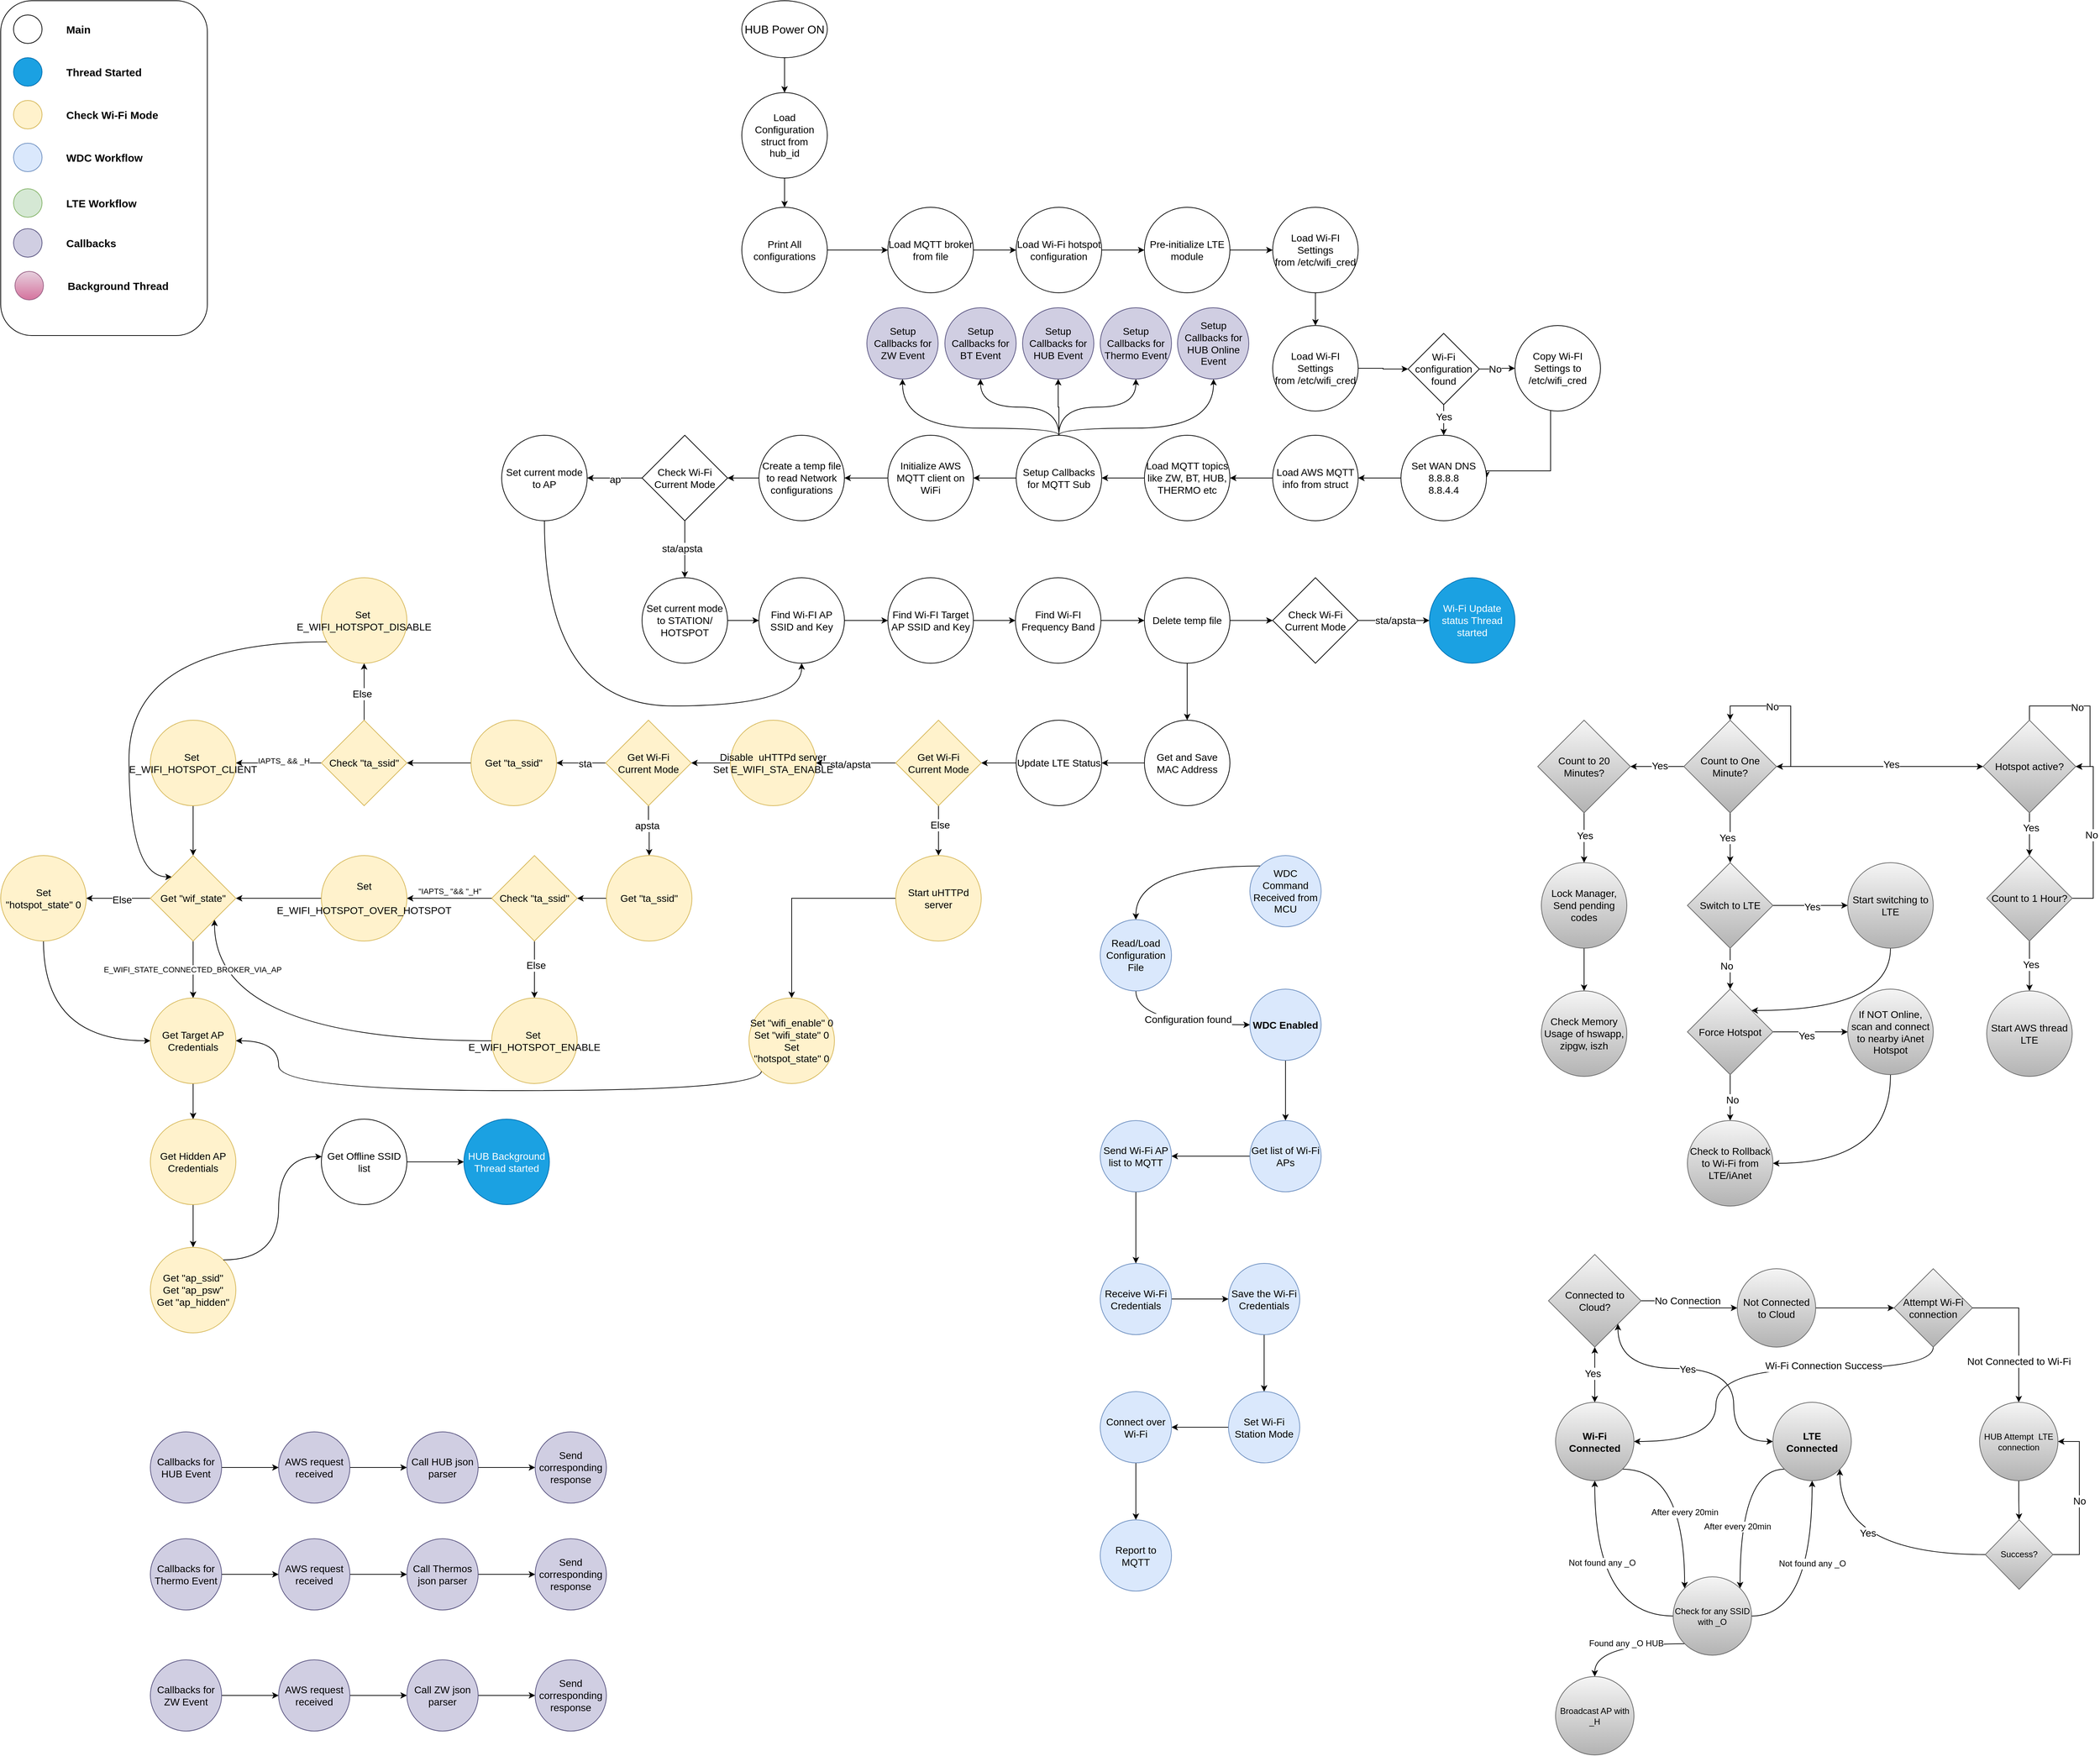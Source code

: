 <mxfile version="23.0.1" type="github">
  <diagram name="Page-1" id="6D-KBG7w9vJMpB0vQ2XN">
    <mxGraphModel dx="4200" dy="2500" grid="1" gridSize="10" guides="1" tooltips="1" connect="1" arrows="1" fold="1" page="1" pageScale="1" pageWidth="3000" pageHeight="2500" math="0" shadow="0">
      <root>
        <mxCell id="0" />
        <mxCell id="1" parent="0" />
        <mxCell id="F5l_VZ7qLp2WG0le40Af-38" style="edgeStyle=orthogonalEdgeStyle;rounded=0;orthogonalLoop=1;jettySize=auto;html=1;entryX=0.5;entryY=0;entryDx=0;entryDy=0;" parent="1" source="gUXdnllzTBBw982GACLl-1" target="F5l_VZ7qLp2WG0le40Af-22" edge="1">
          <mxGeometry relative="1" as="geometry" />
        </mxCell>
        <mxCell id="gUXdnllzTBBw982GACLl-1" value="HUB Power ON" style="ellipse;whiteSpace=wrap;html=1;fontSize=16;" parent="1" vertex="1">
          <mxGeometry x="1058" y="5" width="120" height="80" as="geometry" />
        </mxCell>
        <mxCell id="gUXdnllzTBBw982GACLl-36" style="edgeStyle=orthogonalEdgeStyle;rounded=0;orthogonalLoop=1;jettySize=auto;html=1;entryX=0.5;entryY=0;entryDx=0;entryDy=0;startArrow=classic;startFill=1;" parent="1" source="gUXdnllzTBBw982GACLl-5" target="gUXdnllzTBBw982GACLl-13" edge="1">
          <mxGeometry relative="1" as="geometry" />
        </mxCell>
        <mxCell id="PrXT5UyucxBZAR4we7eQ-19" value="Yes" style="edgeLabel;html=1;align=center;verticalAlign=middle;resizable=0;points=[];fontSize=14;" vertex="1" connectable="0" parent="gUXdnllzTBBw982GACLl-36">
          <mxGeometry x="-0.023" y="-3" relative="1" as="geometry">
            <mxPoint y="-1" as="offset" />
          </mxGeometry>
        </mxCell>
        <mxCell id="gUXdnllzTBBw982GACLl-40" style="edgeStyle=orthogonalEdgeStyle;rounded=0;orthogonalLoop=1;jettySize=auto;html=1;entryX=0;entryY=0.5;entryDx=0;entryDy=0;" parent="1" source="gUXdnllzTBBw982GACLl-5" target="gUXdnllzTBBw982GACLl-39" edge="1">
          <mxGeometry relative="1" as="geometry" />
        </mxCell>
        <mxCell id="gUXdnllzTBBw982GACLl-41" value="No Connection" style="edgeLabel;html=1;align=center;verticalAlign=middle;resizable=0;points=[];fontSize=14;" parent="gUXdnllzTBBw982GACLl-40" vertex="1" connectable="0">
          <mxGeometry x="-0.391" y="-1" relative="1" as="geometry">
            <mxPoint x="21" y="-1" as="offset" />
          </mxGeometry>
        </mxCell>
        <mxCell id="gUXdnllzTBBw982GACLl-5" value="Connected to Cloud?" style="rhombus;whiteSpace=wrap;html=1;aspect=fixed;fontSize=14;fillColor=#f5f5f5;strokeColor=#666666;gradientColor=#b3b3b3;" parent="1" vertex="1">
          <mxGeometry x="2190" y="1765" width="130" height="130" as="geometry" />
        </mxCell>
        <mxCell id="gUXdnllzTBBw982GACLl-25" style="edgeStyle=orthogonalEdgeStyle;orthogonalLoop=1;jettySize=auto;html=1;exitX=1;exitY=1;exitDx=0;exitDy=0;entryX=0;entryY=0;entryDx=0;entryDy=0;curved=1;" parent="1" source="gUXdnllzTBBw982GACLl-13" target="gUXdnllzTBBw982GACLl-23" edge="1">
          <mxGeometry relative="1" as="geometry" />
        </mxCell>
        <mxCell id="gUXdnllzTBBw982GACLl-27" value="After every 20min" style="edgeLabel;html=1;align=center;verticalAlign=middle;resizable=0;points=[];fontSize=12;" parent="gUXdnllzTBBw982GACLl-25" vertex="1" connectable="0">
          <mxGeometry x="0.031" relative="1" as="geometry">
            <mxPoint y="17" as="offset" />
          </mxGeometry>
        </mxCell>
        <mxCell id="gUXdnllzTBBw982GACLl-13" value="Wi-Fi &lt;br style=&quot;font-size: 14px;&quot;&gt;Connected" style="ellipse;whiteSpace=wrap;html=1;aspect=fixed;fontSize=14;fontStyle=1;fillColor=#f5f5f5;strokeColor=#666666;gradientColor=#b3b3b3;" parent="1" vertex="1">
          <mxGeometry x="2200" y="1972.5" width="110" height="110" as="geometry" />
        </mxCell>
        <mxCell id="gUXdnllzTBBw982GACLl-24" style="edgeStyle=orthogonalEdgeStyle;orthogonalLoop=1;jettySize=auto;html=1;exitX=0;exitY=1;exitDx=0;exitDy=0;entryX=1;entryY=0;entryDx=0;entryDy=0;curved=1;" parent="1" source="gUXdnllzTBBw982GACLl-14" target="gUXdnllzTBBw982GACLl-23" edge="1">
          <mxGeometry relative="1" as="geometry" />
        </mxCell>
        <mxCell id="gUXdnllzTBBw982GACLl-26" value="After every 20min" style="edgeLabel;html=1;align=center;verticalAlign=middle;resizable=0;points=[];fontSize=12;" parent="gUXdnllzTBBw982GACLl-24" vertex="1" connectable="0">
          <mxGeometry x="0.012" y="3" relative="1" as="geometry">
            <mxPoint x="-7" y="27" as="offset" />
          </mxGeometry>
        </mxCell>
        <mxCell id="PrXT5UyucxBZAR4we7eQ-20" style="edgeStyle=orthogonalEdgeStyle;rounded=0;orthogonalLoop=1;jettySize=auto;html=1;entryX=1;entryY=1;entryDx=0;entryDy=0;curved=1;startArrow=classic;startFill=1;" edge="1" parent="1" source="gUXdnllzTBBw982GACLl-14" target="gUXdnllzTBBw982GACLl-5">
          <mxGeometry relative="1" as="geometry">
            <Array as="points">
              <mxPoint x="2450" y="2028" />
              <mxPoint x="2450" y="1925" />
              <mxPoint x="2288" y="1925" />
            </Array>
          </mxGeometry>
        </mxCell>
        <mxCell id="PrXT5UyucxBZAR4we7eQ-21" value="Yes" style="edgeLabel;html=1;align=center;verticalAlign=middle;resizable=0;points=[];fontSize=14;" vertex="1" connectable="0" parent="PrXT5UyucxBZAR4we7eQ-20">
          <mxGeometry x="0.164" y="1" relative="1" as="geometry">
            <mxPoint as="offset" />
          </mxGeometry>
        </mxCell>
        <mxCell id="gUXdnllzTBBw982GACLl-14" value="LTE&lt;br style=&quot;font-size: 14px;&quot;&gt;Connected" style="ellipse;whiteSpace=wrap;html=1;aspect=fixed;fillColor=#f5f5f5;strokeColor=#666666;fillStyle=solid;fontStyle=1;fontSize=14;gradientColor=#b3b3b3;" parent="1" vertex="1">
          <mxGeometry x="2505" y="1972.5" width="110" height="110" as="geometry" />
        </mxCell>
        <mxCell id="gUXdnllzTBBw982GACLl-45" style="edgeStyle=orthogonalEdgeStyle;orthogonalLoop=1;jettySize=auto;html=1;curved=1;exitX=0.5;exitY=1;exitDx=0;exitDy=0;rounded=0;entryX=1;entryY=0.5;entryDx=0;entryDy=0;" parent="1" source="gUXdnllzTBBw982GACLl-16" target="gUXdnllzTBBw982GACLl-13" edge="1">
          <mxGeometry relative="1" as="geometry">
            <Array as="points">
              <mxPoint x="2730" y="1925" />
              <mxPoint x="2425" y="1925" />
              <mxPoint x="2425" y="2027" />
            </Array>
            <mxPoint x="2545" y="2005" as="sourcePoint" />
          </mxGeometry>
        </mxCell>
        <mxCell id="gUXdnllzTBBw982GACLl-46" value="Wi-Fi Connection Success" style="edgeLabel;html=1;align=center;verticalAlign=middle;resizable=0;points=[];fontSize=14;" parent="gUXdnllzTBBw982GACLl-45" vertex="1" connectable="0">
          <mxGeometry x="0.058" y="-4" relative="1" as="geometry">
            <mxPoint x="108" as="offset" />
          </mxGeometry>
        </mxCell>
        <mxCell id="gUXdnllzTBBw982GACLl-16" value="Attempt Wi-Fi connection" style="rhombus;whiteSpace=wrap;html=1;fontSize=14;fillColor=#f5f5f5;strokeColor=#666666;gradientColor=#b3b3b3;" parent="1" vertex="1">
          <mxGeometry x="2675" y="1785" width="110" height="110" as="geometry" />
        </mxCell>
        <mxCell id="gUXdnllzTBBw982GACLl-53" style="edgeStyle=orthogonalEdgeStyle;rounded=0;orthogonalLoop=1;jettySize=auto;html=1;" parent="1" source="gUXdnllzTBBw982GACLl-22" target="gUXdnllzTBBw982GACLl-52" edge="1">
          <mxGeometry relative="1" as="geometry" />
        </mxCell>
        <mxCell id="gUXdnllzTBBw982GACLl-22" value="WDC Enabled" style="ellipse;whiteSpace=wrap;html=1;aspect=fixed;fontSize=14;fillColor=#dae8fc;strokeColor=#6c8ebf;fontStyle=1;" parent="1" vertex="1">
          <mxGeometry x="1771" y="1392.5" width="100" height="100" as="geometry" />
        </mxCell>
        <mxCell id="gUXdnllzTBBw982GACLl-30" style="edgeStyle=orthogonalEdgeStyle;orthogonalLoop=1;jettySize=auto;html=1;exitX=0;exitY=1;exitDx=0;exitDy=0;entryX=0.5;entryY=0;entryDx=0;entryDy=0;curved=1;" parent="1" source="gUXdnllzTBBw982GACLl-23" target="gUXdnllzTBBw982GACLl-29" edge="1">
          <mxGeometry relative="1" as="geometry" />
        </mxCell>
        <mxCell id="gUXdnllzTBBw982GACLl-31" value="Found any _O HUB" style="edgeLabel;html=1;align=center;verticalAlign=middle;resizable=0;points=[];fontSize=12;" parent="gUXdnllzTBBw982GACLl-30" vertex="1" connectable="0">
          <mxGeometry x="-0.054" y="-1" relative="1" as="geometry">
            <mxPoint x="-1" as="offset" />
          </mxGeometry>
        </mxCell>
        <mxCell id="gUXdnllzTBBw982GACLl-32" style="edgeStyle=orthogonalEdgeStyle;orthogonalLoop=1;jettySize=auto;html=1;entryX=0.5;entryY=1;entryDx=0;entryDy=0;exitX=1;exitY=0.5;exitDx=0;exitDy=0;curved=1;" parent="1" source="gUXdnllzTBBw982GACLl-23" target="gUXdnllzTBBw982GACLl-14" edge="1">
          <mxGeometry relative="1" as="geometry" />
        </mxCell>
        <mxCell id="gUXdnllzTBBw982GACLl-33" value="Not found any _O" style="edgeLabel;html=1;align=center;verticalAlign=middle;resizable=0;points=[];fontSize=12;" parent="gUXdnllzTBBw982GACLl-32" vertex="1" connectable="0">
          <mxGeometry x="-0.04" relative="1" as="geometry">
            <mxPoint y="-27" as="offset" />
          </mxGeometry>
        </mxCell>
        <mxCell id="gUXdnllzTBBw982GACLl-34" style="edgeStyle=orthogonalEdgeStyle;orthogonalLoop=1;jettySize=auto;html=1;entryX=0.5;entryY=1;entryDx=0;entryDy=0;exitX=0;exitY=0.5;exitDx=0;exitDy=0;curved=1;" parent="1" source="gUXdnllzTBBw982GACLl-23" target="gUXdnllzTBBw982GACLl-13" edge="1">
          <mxGeometry relative="1" as="geometry" />
        </mxCell>
        <mxCell id="gUXdnllzTBBw982GACLl-35" value="Not found any _O" style="edgeLabel;html=1;align=center;verticalAlign=middle;resizable=0;points=[];fontSize=12;" parent="gUXdnllzTBBw982GACLl-34" vertex="1" connectable="0">
          <mxGeometry x="0.106" relative="1" as="geometry">
            <mxPoint x="10" y="-19" as="offset" />
          </mxGeometry>
        </mxCell>
        <mxCell id="gUXdnllzTBBw982GACLl-23" value="Check for any SSID with _O" style="ellipse;whiteSpace=wrap;html=1;aspect=fixed;fillColor=#f5f5f5;strokeColor=#666666;gradientColor=#b3b3b3;" parent="1" vertex="1">
          <mxGeometry x="2365" y="2217.5" width="110" height="110" as="geometry" />
        </mxCell>
        <mxCell id="gUXdnllzTBBw982GACLl-29" value="Broadcast AP with _H" style="ellipse;whiteSpace=wrap;html=1;aspect=fixed;fillColor=#f5f5f5;strokeColor=#666666;gradientColor=#b3b3b3;" parent="1" vertex="1">
          <mxGeometry x="2200" y="2357.5" width="110" height="110" as="geometry" />
        </mxCell>
        <mxCell id="gUXdnllzTBBw982GACLl-42" style="edgeStyle=orthogonalEdgeStyle;rounded=0;orthogonalLoop=1;jettySize=auto;html=1;" parent="1" source="gUXdnllzTBBw982GACLl-39" target="gUXdnllzTBBw982GACLl-16" edge="1">
          <mxGeometry relative="1" as="geometry" />
        </mxCell>
        <mxCell id="gUXdnllzTBBw982GACLl-39" value="Not Connected to Cloud" style="ellipse;whiteSpace=wrap;html=1;aspect=fixed;fontSize=14;fillColor=#f5f5f5;strokeColor=#666666;gradientColor=#b3b3b3;" parent="1" vertex="1">
          <mxGeometry x="2455" y="1785" width="110" height="110" as="geometry" />
        </mxCell>
        <mxCell id="gUXdnllzTBBw982GACLl-43" style="edgeStyle=orthogonalEdgeStyle;orthogonalLoop=1;jettySize=auto;html=1;entryX=0.5;entryY=0;entryDx=0;entryDy=0;exitX=1;exitY=0.5;exitDx=0;exitDy=0;curved=0;rounded=0;" parent="1" source="gUXdnllzTBBw982GACLl-16" target="F5l_VZ7qLp2WG0le40Af-1" edge="1">
          <mxGeometry relative="1" as="geometry">
            <mxPoint x="2785.0" y="1860" as="sourcePoint" />
            <mxPoint x="2850" y="1990" as="targetPoint" />
          </mxGeometry>
        </mxCell>
        <mxCell id="gUXdnllzTBBw982GACLl-44" value="Not Connected to Wi-Fi" style="edgeLabel;html=1;align=center;verticalAlign=middle;resizable=0;points=[];fontSize=14;" parent="gUXdnllzTBBw982GACLl-43" vertex="1" connectable="0">
          <mxGeometry x="-0.287" relative="1" as="geometry">
            <mxPoint y="69" as="offset" />
          </mxGeometry>
        </mxCell>
        <mxCell id="IEpSdRhwynJNCB4oIvQQ-2" style="edgeStyle=orthogonalEdgeStyle;rounded=0;orthogonalLoop=1;jettySize=auto;html=1;exitX=0;exitY=0;exitDx=0;exitDy=0;entryX=0.5;entryY=0;entryDx=0;entryDy=0;curved=1;" parent="1" source="gUXdnllzTBBw982GACLl-47" target="IEpSdRhwynJNCB4oIvQQ-1" edge="1">
          <mxGeometry relative="1" as="geometry" />
        </mxCell>
        <mxCell id="gUXdnllzTBBw982GACLl-47" value="WDC Command Received from MCU" style="ellipse;whiteSpace=wrap;html=1;aspect=fixed;fontSize=14;fillColor=#dae8fc;strokeColor=#6c8ebf;" parent="1" vertex="1">
          <mxGeometry x="1771" y="1205" width="100" height="100" as="geometry" />
        </mxCell>
        <mxCell id="F5l_VZ7qLp2WG0le40Af-18" style="edgeStyle=orthogonalEdgeStyle;rounded=0;orthogonalLoop=1;jettySize=auto;html=1;entryX=1;entryY=0.5;entryDx=0;entryDy=0;" parent="1" source="gUXdnllzTBBw982GACLl-52" target="F5l_VZ7qLp2WG0le40Af-16" edge="1">
          <mxGeometry relative="1" as="geometry" />
        </mxCell>
        <mxCell id="gUXdnllzTBBw982GACLl-52" value="Get list of Wi-Fi APs" style="ellipse;whiteSpace=wrap;html=1;aspect=fixed;fontSize=14;fillColor=#dae8fc;strokeColor=#6c8ebf;" parent="1" vertex="1">
          <mxGeometry x="1771" y="1577" width="100" height="100" as="geometry" />
        </mxCell>
        <mxCell id="IEpSdRhwynJNCB4oIvQQ-3" style="edgeStyle=orthogonalEdgeStyle;rounded=0;orthogonalLoop=1;jettySize=auto;html=1;entryX=0;entryY=0.5;entryDx=0;entryDy=0;exitX=0.5;exitY=1;exitDx=0;exitDy=0;curved=1;" parent="1" source="IEpSdRhwynJNCB4oIvQQ-1" target="gUXdnllzTBBw982GACLl-22" edge="1">
          <mxGeometry relative="1" as="geometry" />
        </mxCell>
        <mxCell id="IEpSdRhwynJNCB4oIvQQ-4" value="Configuration found" style="edgeLabel;html=1;align=center;verticalAlign=middle;resizable=0;points=[];fontSize=14;" parent="IEpSdRhwynJNCB4oIvQQ-3" vertex="1" connectable="0">
          <mxGeometry x="0.163" y="8" relative="1" as="geometry">
            <mxPoint as="offset" />
          </mxGeometry>
        </mxCell>
        <mxCell id="IEpSdRhwynJNCB4oIvQQ-1" value="Read/Load Configuration File" style="ellipse;whiteSpace=wrap;html=1;aspect=fixed;fontSize=14;fillColor=#dae8fc;strokeColor=#6c8ebf;" parent="1" vertex="1">
          <mxGeometry x="1561" y="1295" width="100" height="100" as="geometry" />
        </mxCell>
        <mxCell id="F5l_VZ7qLp2WG0le40Af-3" style="edgeStyle=orthogonalEdgeStyle;rounded=0;orthogonalLoop=1;jettySize=auto;html=1;entryX=0.5;entryY=0;entryDx=0;entryDy=0;" parent="1" source="F5l_VZ7qLp2WG0le40Af-1" target="F5l_VZ7qLp2WG0le40Af-2" edge="1">
          <mxGeometry relative="1" as="geometry" />
        </mxCell>
        <mxCell id="F5l_VZ7qLp2WG0le40Af-1" value="HUB Attempt&amp;nbsp; LTE connection" style="ellipse;whiteSpace=wrap;html=1;aspect=fixed;fillColor=#f5f5f5;strokeColor=#666666;fillStyle=solid;gradientColor=#b3b3b3;" parent="1" vertex="1">
          <mxGeometry x="2795" y="1972.5" width="110" height="110" as="geometry" />
        </mxCell>
        <mxCell id="F5l_VZ7qLp2WG0le40Af-4" style="edgeStyle=orthogonalEdgeStyle;rounded=0;orthogonalLoop=1;jettySize=auto;html=1;entryX=1;entryY=1;entryDx=0;entryDy=0;curved=1;" parent="1" source="F5l_VZ7qLp2WG0le40Af-2" target="gUXdnllzTBBw982GACLl-14" edge="1">
          <mxGeometry relative="1" as="geometry" />
        </mxCell>
        <mxCell id="F5l_VZ7qLp2WG0le40Af-5" value="Yes" style="edgeLabel;html=1;align=center;verticalAlign=middle;resizable=0;points=[];fontSize=14;" parent="F5l_VZ7qLp2WG0le40Af-4" vertex="1" connectable="0">
          <mxGeometry x="0.019" y="-31" relative="1" as="geometry">
            <mxPoint as="offset" />
          </mxGeometry>
        </mxCell>
        <mxCell id="F5l_VZ7qLp2WG0le40Af-20" style="edgeStyle=orthogonalEdgeStyle;rounded=0;orthogonalLoop=1;jettySize=auto;html=1;entryX=1;entryY=0.5;entryDx=0;entryDy=0;exitX=1;exitY=0.5;exitDx=0;exitDy=0;" parent="1" source="F5l_VZ7qLp2WG0le40Af-2" target="F5l_VZ7qLp2WG0le40Af-1" edge="1">
          <mxGeometry relative="1" as="geometry">
            <Array as="points">
              <mxPoint x="2935" y="2186" />
              <mxPoint x="2935" y="2027" />
            </Array>
          </mxGeometry>
        </mxCell>
        <mxCell id="F5l_VZ7qLp2WG0le40Af-21" value="No" style="edgeLabel;html=1;align=center;verticalAlign=middle;resizable=0;points=[];fontSize=14;" parent="F5l_VZ7qLp2WG0le40Af-20" vertex="1" connectable="0">
          <mxGeometry x="0.0" relative="1" as="geometry">
            <mxPoint as="offset" />
          </mxGeometry>
        </mxCell>
        <mxCell id="F5l_VZ7qLp2WG0le40Af-2" value="Success?" style="rhombus;whiteSpace=wrap;html=1;fillColor=#f5f5f5;strokeColor=#666666;fillStyle=solid;gradientColor=#b3b3b3;" parent="1" vertex="1">
          <mxGeometry x="2803" y="2137.5" width="95" height="97.5" as="geometry" />
        </mxCell>
        <mxCell id="PrXT5UyucxBZAR4we7eQ-2" value="" style="edgeStyle=orthogonalEdgeStyle;rounded=0;orthogonalLoop=1;jettySize=auto;html=1;" edge="1" parent="1" source="F5l_VZ7qLp2WG0le40Af-12" target="PrXT5UyucxBZAR4we7eQ-1">
          <mxGeometry relative="1" as="geometry" />
        </mxCell>
        <mxCell id="F5l_VZ7qLp2WG0le40Af-12" value="Receive Wi-Fi Credentials" style="ellipse;whiteSpace=wrap;html=1;aspect=fixed;fontSize=14;fillColor=#dae8fc;strokeColor=#6c8ebf;" parent="1" vertex="1">
          <mxGeometry x="1561" y="1777.5" width="100" height="100" as="geometry" />
        </mxCell>
        <mxCell id="F5l_VZ7qLp2WG0le40Af-19" style="edgeStyle=orthogonalEdgeStyle;rounded=0;orthogonalLoop=1;jettySize=auto;html=1;entryX=0.5;entryY=0;entryDx=0;entryDy=0;" parent="1" source="F5l_VZ7qLp2WG0le40Af-16" target="F5l_VZ7qLp2WG0le40Af-12" edge="1">
          <mxGeometry relative="1" as="geometry" />
        </mxCell>
        <mxCell id="F5l_VZ7qLp2WG0le40Af-16" value="Send Wi-Fi AP list to MQTT" style="ellipse;whiteSpace=wrap;html=1;aspect=fixed;fontSize=14;fillColor=#dae8fc;strokeColor=#6c8ebf;" parent="1" vertex="1">
          <mxGeometry x="1561" y="1577" width="100" height="100" as="geometry" />
        </mxCell>
        <mxCell id="F5l_VZ7qLp2WG0le40Af-39" style="edgeStyle=orthogonalEdgeStyle;rounded=0;orthogonalLoop=1;jettySize=auto;html=1;entryX=0.5;entryY=0;entryDx=0;entryDy=0;" parent="1" source="F5l_VZ7qLp2WG0le40Af-22" target="F5l_VZ7qLp2WG0le40Af-23" edge="1">
          <mxGeometry relative="1" as="geometry" />
        </mxCell>
        <mxCell id="F5l_VZ7qLp2WG0le40Af-22" value="Load Configuration struct from&lt;br&gt;hub_id" style="ellipse;whiteSpace=wrap;html=1;aspect=fixed;fontSize=14;" parent="1" vertex="1">
          <mxGeometry x="1058" y="134" width="120" height="120" as="geometry" />
        </mxCell>
        <mxCell id="F5l_VZ7qLp2WG0le40Af-25" value="" style="edgeStyle=orthogonalEdgeStyle;rounded=0;orthogonalLoop=1;jettySize=auto;html=1;" parent="1" source="F5l_VZ7qLp2WG0le40Af-23" target="F5l_VZ7qLp2WG0le40Af-24" edge="1">
          <mxGeometry relative="1" as="geometry" />
        </mxCell>
        <mxCell id="F5l_VZ7qLp2WG0le40Af-23" value="Print All configurations" style="ellipse;whiteSpace=wrap;html=1;aspect=fixed;fontSize=14;" parent="1" vertex="1">
          <mxGeometry x="1058" y="295" width="120" height="120" as="geometry" />
        </mxCell>
        <mxCell id="F5l_VZ7qLp2WG0le40Af-27" value="" style="edgeStyle=orthogonalEdgeStyle;rounded=0;orthogonalLoop=1;jettySize=auto;html=1;" parent="1" source="F5l_VZ7qLp2WG0le40Af-24" target="F5l_VZ7qLp2WG0le40Af-26" edge="1">
          <mxGeometry relative="1" as="geometry" />
        </mxCell>
        <mxCell id="F5l_VZ7qLp2WG0le40Af-24" value="Load MQTT broker from file" style="ellipse;whiteSpace=wrap;html=1;fontSize=14;aspect=fixed;" parent="1" vertex="1">
          <mxGeometry x="1263" y="295" width="120" height="120" as="geometry" />
        </mxCell>
        <mxCell id="F5l_VZ7qLp2WG0le40Af-31" value="" style="edgeStyle=orthogonalEdgeStyle;rounded=0;orthogonalLoop=1;jettySize=auto;html=1;" parent="1" source="F5l_VZ7qLp2WG0le40Af-26" target="F5l_VZ7qLp2WG0le40Af-30" edge="1">
          <mxGeometry relative="1" as="geometry" />
        </mxCell>
        <mxCell id="F5l_VZ7qLp2WG0le40Af-26" value="Load Wi-Fi hotspot configuration" style="ellipse;whiteSpace=wrap;html=1;fontSize=14;aspect=fixed;" parent="1" vertex="1">
          <mxGeometry x="1443" y="295" width="120" height="120" as="geometry" />
        </mxCell>
        <mxCell id="F5l_VZ7qLp2WG0le40Af-35" value="" style="edgeStyle=orthogonalEdgeStyle;rounded=0;orthogonalLoop=1;jettySize=auto;html=1;" parent="1" source="F5l_VZ7qLp2WG0le40Af-30" target="F5l_VZ7qLp2WG0le40Af-34" edge="1">
          <mxGeometry relative="1" as="geometry" />
        </mxCell>
        <mxCell id="F5l_VZ7qLp2WG0le40Af-30" value="Pre-initialize LTE module" style="ellipse;whiteSpace=wrap;html=1;fontSize=14;aspect=fixed;" parent="1" vertex="1">
          <mxGeometry x="1623" y="295" width="120" height="120" as="geometry" />
        </mxCell>
        <mxCell id="F5l_VZ7qLp2WG0le40Af-37" value="" style="edgeStyle=orthogonalEdgeStyle;rounded=0;orthogonalLoop=1;jettySize=auto;html=1;" parent="1" source="F5l_VZ7qLp2WG0le40Af-34" target="F5l_VZ7qLp2WG0le40Af-36" edge="1">
          <mxGeometry relative="1" as="geometry" />
        </mxCell>
        <mxCell id="F5l_VZ7qLp2WG0le40Af-34" value="Load Wi-FI Settings from&amp;nbsp;/etc/wifi_cred" style="ellipse;whiteSpace=wrap;html=1;fontSize=14;aspect=fixed;" parent="1" vertex="1">
          <mxGeometry x="1803" y="295" width="120" height="120" as="geometry" />
        </mxCell>
        <mxCell id="F5l_VZ7qLp2WG0le40Af-41" value="" style="edgeStyle=orthogonalEdgeStyle;rounded=0;orthogonalLoop=1;jettySize=auto;html=1;" parent="1" source="F5l_VZ7qLp2WG0le40Af-36" target="F5l_VZ7qLp2WG0le40Af-40" edge="1">
          <mxGeometry relative="1" as="geometry" />
        </mxCell>
        <mxCell id="F5l_VZ7qLp2WG0le40Af-36" value="Load Wi-FI Settings from&amp;nbsp;/etc/wifi_cred" style="ellipse;whiteSpace=wrap;html=1;fontSize=14;aspect=fixed;" parent="1" vertex="1">
          <mxGeometry x="1803" y="461" width="120" height="120" as="geometry" />
        </mxCell>
        <mxCell id="F5l_VZ7qLp2WG0le40Af-43" style="edgeStyle=orthogonalEdgeStyle;rounded=0;orthogonalLoop=1;jettySize=auto;html=1;entryX=0;entryY=0.5;entryDx=0;entryDy=0;" parent="1" source="F5l_VZ7qLp2WG0le40Af-40" target="F5l_VZ7qLp2WG0le40Af-42" edge="1">
          <mxGeometry relative="1" as="geometry" />
        </mxCell>
        <mxCell id="F5l_VZ7qLp2WG0le40Af-44" value="No" style="edgeLabel;html=1;align=center;verticalAlign=middle;resizable=0;points=[];fontSize=14;" parent="F5l_VZ7qLp2WG0le40Af-43" vertex="1" connectable="0">
          <mxGeometry x="-0.143" y="-4" relative="1" as="geometry">
            <mxPoint y="-4" as="offset" />
          </mxGeometry>
        </mxCell>
        <mxCell id="F5l_VZ7qLp2WG0le40Af-46" style="edgeStyle=orthogonalEdgeStyle;rounded=0;orthogonalLoop=1;jettySize=auto;html=1;exitX=0.5;exitY=1;exitDx=0;exitDy=0;entryX=0.5;entryY=0;entryDx=0;entryDy=0;" parent="1" source="F5l_VZ7qLp2WG0le40Af-40" target="F5l_VZ7qLp2WG0le40Af-45" edge="1">
          <mxGeometry relative="1" as="geometry" />
        </mxCell>
        <mxCell id="F5l_VZ7qLp2WG0le40Af-47" value="Yes" style="edgeLabel;html=1;align=center;verticalAlign=middle;resizable=0;points=[];fontSize=14;" parent="F5l_VZ7qLp2WG0le40Af-46" vertex="1" connectable="0">
          <mxGeometry x="-0.188" y="3" relative="1" as="geometry">
            <mxPoint x="-3" y="-1" as="offset" />
          </mxGeometry>
        </mxCell>
        <mxCell id="F5l_VZ7qLp2WG0le40Af-40" value="Wi-Fi configuration found" style="rhombus;whiteSpace=wrap;html=1;fontSize=14;aspect=fixed;" parent="1" vertex="1">
          <mxGeometry x="1993" y="472" width="100" height="100" as="geometry" />
        </mxCell>
        <mxCell id="F5l_VZ7qLp2WG0le40Af-48" style="edgeStyle=orthogonalEdgeStyle;rounded=0;orthogonalLoop=1;jettySize=auto;html=1;entryX=1;entryY=0.5;entryDx=0;entryDy=0;" parent="1" source="F5l_VZ7qLp2WG0le40Af-42" target="F5l_VZ7qLp2WG0le40Af-45" edge="1">
          <mxGeometry relative="1" as="geometry">
            <Array as="points">
              <mxPoint x="2193" y="665" />
            </Array>
          </mxGeometry>
        </mxCell>
        <mxCell id="F5l_VZ7qLp2WG0le40Af-42" value="Copy Wi-FI Settings to /etc/wifi_cred" style="ellipse;whiteSpace=wrap;html=1;fontSize=14;aspect=fixed;" parent="1" vertex="1">
          <mxGeometry x="2143" y="461" width="120" height="120" as="geometry" />
        </mxCell>
        <mxCell id="F5l_VZ7qLp2WG0le40Af-50" value="" style="edgeStyle=orthogonalEdgeStyle;rounded=0;orthogonalLoop=1;jettySize=auto;html=1;" parent="1" source="F5l_VZ7qLp2WG0le40Af-45" target="F5l_VZ7qLp2WG0le40Af-49" edge="1">
          <mxGeometry relative="1" as="geometry" />
        </mxCell>
        <mxCell id="F5l_VZ7qLp2WG0le40Af-45" value="Set WAN DNS&lt;br&gt;8.8.8.8&lt;br&gt;8.8.4.4" style="ellipse;whiteSpace=wrap;html=1;fontSize=14;aspect=fixed;" parent="1" vertex="1">
          <mxGeometry x="1983" y="615" width="120" height="120" as="geometry" />
        </mxCell>
        <mxCell id="F5l_VZ7qLp2WG0le40Af-52" value="" style="edgeStyle=orthogonalEdgeStyle;rounded=0;orthogonalLoop=1;jettySize=auto;html=1;" parent="1" source="F5l_VZ7qLp2WG0le40Af-49" target="F5l_VZ7qLp2WG0le40Af-51" edge="1">
          <mxGeometry relative="1" as="geometry" />
        </mxCell>
        <mxCell id="F5l_VZ7qLp2WG0le40Af-49" value="Load AWS MQTT info from struct" style="ellipse;whiteSpace=wrap;html=1;fontSize=14;aspect=fixed;" parent="1" vertex="1">
          <mxGeometry x="1803" y="615" width="120" height="120" as="geometry" />
        </mxCell>
        <mxCell id="F5l_VZ7qLp2WG0le40Af-55" value="" style="edgeStyle=orthogonalEdgeStyle;rounded=0;orthogonalLoop=1;jettySize=auto;html=1;" parent="1" source="F5l_VZ7qLp2WG0le40Af-51" target="F5l_VZ7qLp2WG0le40Af-54" edge="1">
          <mxGeometry relative="1" as="geometry" />
        </mxCell>
        <mxCell id="F5l_VZ7qLp2WG0le40Af-51" value="Load MQTT topics like ZW, BT, HUB, THERMO etc" style="ellipse;whiteSpace=wrap;html=1;fontSize=14;aspect=fixed;" parent="1" vertex="1">
          <mxGeometry x="1623" y="615" width="120" height="120" as="geometry" />
        </mxCell>
        <mxCell id="F5l_VZ7qLp2WG0le40Af-78" style="edgeStyle=orthogonalEdgeStyle;rounded=0;orthogonalLoop=1;jettySize=auto;html=1;exitX=0.5;exitY=1;exitDx=0;exitDy=0;entryX=0.5;entryY=0;entryDx=0;entryDy=0;" parent="1" source="F5l_VZ7qLp2WG0le40Af-53" target="F5l_VZ7qLp2WG0le40Af-77" edge="1">
          <mxGeometry relative="1" as="geometry" />
        </mxCell>
        <mxCell id="F5l_VZ7qLp2WG0le40Af-79" value="&lt;font style=&quot;font-size: 14px;&quot;&gt;sta/apsta&lt;/font&gt;" style="edgeLabel;html=1;align=center;verticalAlign=middle;resizable=0;points=[];" parent="F5l_VZ7qLp2WG0le40Af-78" vertex="1" connectable="0">
          <mxGeometry x="-0.042" y="-4" relative="1" as="geometry">
            <mxPoint as="offset" />
          </mxGeometry>
        </mxCell>
        <mxCell id="F5l_VZ7qLp2WG0le40Af-81" style="edgeStyle=orthogonalEdgeStyle;rounded=0;orthogonalLoop=1;jettySize=auto;html=1;entryX=1;entryY=0.5;entryDx=0;entryDy=0;" parent="1" source="F5l_VZ7qLp2WG0le40Af-53" target="F5l_VZ7qLp2WG0le40Af-80" edge="1">
          <mxGeometry relative="1" as="geometry" />
        </mxCell>
        <mxCell id="F5l_VZ7qLp2WG0le40Af-82" value="&lt;font style=&quot;font-size: 14px;&quot;&gt;ap&lt;/font&gt;" style="edgeLabel;html=1;align=center;verticalAlign=middle;resizable=0;points=[];" parent="F5l_VZ7qLp2WG0le40Af-81" vertex="1" connectable="0">
          <mxGeometry x="0.004" y="2" relative="1" as="geometry">
            <mxPoint as="offset" />
          </mxGeometry>
        </mxCell>
        <mxCell id="F5l_VZ7qLp2WG0le40Af-53" value="Check Wi-Fi Current Mode" style="rhombus;whiteSpace=wrap;html=1;fontSize=14;aspect=fixed;" parent="1" vertex="1">
          <mxGeometry x="918" y="615" width="120" height="120" as="geometry" />
        </mxCell>
        <mxCell id="F5l_VZ7qLp2WG0le40Af-57" value="" style="edgeStyle=orthogonalEdgeStyle;rounded=0;orthogonalLoop=1;jettySize=auto;html=1;" parent="1" source="F5l_VZ7qLp2WG0le40Af-54" target="F5l_VZ7qLp2WG0le40Af-56" edge="1">
          <mxGeometry relative="1" as="geometry" />
        </mxCell>
        <mxCell id="F5l_VZ7qLp2WG0le40Af-60" value="" style="edgeStyle=orthogonalEdgeStyle;rounded=0;orthogonalLoop=1;jettySize=auto;html=1;" parent="1" source="F5l_VZ7qLp2WG0le40Af-54" target="F5l_VZ7qLp2WG0le40Af-59" edge="1">
          <mxGeometry relative="1" as="geometry" />
        </mxCell>
        <mxCell id="F5l_VZ7qLp2WG0le40Af-69" style="edgeStyle=orthogonalEdgeStyle;rounded=0;orthogonalLoop=1;jettySize=auto;html=1;exitX=0.5;exitY=0;exitDx=0;exitDy=0;entryX=0.5;entryY=1;entryDx=0;entryDy=0;curved=1;" parent="1" source="F5l_VZ7qLp2WG0le40Af-54" target="F5l_VZ7qLp2WG0le40Af-63" edge="1">
          <mxGeometry relative="1" as="geometry" />
        </mxCell>
        <mxCell id="F5l_VZ7qLp2WG0le40Af-70" style="edgeStyle=orthogonalEdgeStyle;rounded=0;orthogonalLoop=1;jettySize=auto;html=1;entryX=0.5;entryY=1;entryDx=0;entryDy=0;curved=1;" parent="1" source="F5l_VZ7qLp2WG0le40Af-54" target="F5l_VZ7qLp2WG0le40Af-62" edge="1">
          <mxGeometry relative="1" as="geometry" />
        </mxCell>
        <mxCell id="F5l_VZ7qLp2WG0le40Af-54" value="Setup Callbacks for MQTT Sub" style="ellipse;whiteSpace=wrap;html=1;fontSize=14;aspect=fixed;" parent="1" vertex="1">
          <mxGeometry x="1443" y="615" width="120" height="120" as="geometry" />
        </mxCell>
        <mxCell id="F5l_VZ7qLp2WG0le40Af-94" value="" style="edgeStyle=orthogonalEdgeStyle;rounded=0;orthogonalLoop=1;jettySize=auto;html=1;" parent="1" source="F5l_VZ7qLp2WG0le40Af-56" target="F5l_VZ7qLp2WG0le40Af-93" edge="1">
          <mxGeometry relative="1" as="geometry" />
        </mxCell>
        <mxCell id="F5l_VZ7qLp2WG0le40Af-56" value="Initialize AWS MQTT client on WiFi" style="ellipse;whiteSpace=wrap;html=1;fontSize=14;aspect=fixed;" parent="1" vertex="1">
          <mxGeometry x="1263" y="615" width="120" height="120" as="geometry" />
        </mxCell>
        <mxCell id="F5l_VZ7qLp2WG0le40Af-59" value="Setup Callbacks for HUB Event" style="ellipse;whiteSpace=wrap;html=1;fontSize=14;fillColor=#d0cee2;strokeColor=#56517e;" parent="1" vertex="1">
          <mxGeometry x="1452" y="436" width="100" height="100" as="geometry" />
        </mxCell>
        <mxCell id="F5l_VZ7qLp2WG0le40Af-62" value="Setup Callbacks for BT Event" style="ellipse;whiteSpace=wrap;html=1;fontSize=14;fillColor=#d0cee2;strokeColor=#56517e;" parent="1" vertex="1">
          <mxGeometry x="1343" y="436" width="100" height="100" as="geometry" />
        </mxCell>
        <mxCell id="F5l_VZ7qLp2WG0le40Af-63" value="Setup Callbacks for Thermo Event" style="ellipse;whiteSpace=wrap;html=1;fontSize=14;fillColor=#d0cee2;strokeColor=#56517e;" parent="1" vertex="1">
          <mxGeometry x="1561" y="436" width="100" height="100" as="geometry" />
        </mxCell>
        <mxCell id="F5l_VZ7qLp2WG0le40Af-71" style="edgeStyle=orthogonalEdgeStyle;rounded=0;orthogonalLoop=1;jettySize=auto;html=1;exitX=0.5;exitY=0;exitDx=0;exitDy=0;entryX=0.5;entryY=1;entryDx=0;entryDy=0;curved=1;" parent="1" source="F5l_VZ7qLp2WG0le40Af-54" target="F5l_VZ7qLp2WG0le40Af-66" edge="1">
          <mxGeometry relative="1" as="geometry">
            <Array as="points">
              <mxPoint x="1503" y="605" />
              <mxPoint x="1284" y="605" />
            </Array>
          </mxGeometry>
        </mxCell>
        <mxCell id="F5l_VZ7qLp2WG0le40Af-66" value="Setup Callbacks for ZW Event" style="ellipse;whiteSpace=wrap;html=1;fontSize=14;fillColor=#d0cee2;strokeColor=#56517e;" parent="1" vertex="1">
          <mxGeometry x="1233.5" y="436" width="100" height="100" as="geometry" />
        </mxCell>
        <mxCell id="F5l_VZ7qLp2WG0le40Af-68" style="edgeStyle=orthogonalEdgeStyle;rounded=0;orthogonalLoop=1;jettySize=auto;html=1;exitX=0.5;exitY=0;exitDx=0;exitDy=0;curved=1;" parent="1" source="F5l_VZ7qLp2WG0le40Af-54" target="F5l_VZ7qLp2WG0le40Af-67" edge="1">
          <mxGeometry relative="1" as="geometry">
            <Array as="points">
              <mxPoint x="1503" y="605" />
              <mxPoint x="1720" y="605" />
            </Array>
          </mxGeometry>
        </mxCell>
        <mxCell id="F5l_VZ7qLp2WG0le40Af-67" value="Setup Callbacks for HUB Online Event" style="ellipse;whiteSpace=wrap;html=1;fontSize=14;fillColor=#d0cee2;strokeColor=#56517e;" parent="1" vertex="1">
          <mxGeometry x="1669.5" y="436" width="100" height="100" as="geometry" />
        </mxCell>
        <mxCell id="F5l_VZ7qLp2WG0le40Af-84" style="edgeStyle=orthogonalEdgeStyle;rounded=0;orthogonalLoop=1;jettySize=auto;html=1;entryX=0;entryY=0.5;entryDx=0;entryDy=0;" parent="1" source="F5l_VZ7qLp2WG0le40Af-77" target="F5l_VZ7qLp2WG0le40Af-83" edge="1">
          <mxGeometry relative="1" as="geometry" />
        </mxCell>
        <mxCell id="F5l_VZ7qLp2WG0le40Af-77" value="Set current mode to STATION/ HOTSPOT" style="ellipse;whiteSpace=wrap;html=1;fontSize=14;aspect=fixed;" parent="1" vertex="1">
          <mxGeometry x="918" y="815" width="120" height="120" as="geometry" />
        </mxCell>
        <mxCell id="F5l_VZ7qLp2WG0le40Af-87" style="edgeStyle=orthogonalEdgeStyle;rounded=0;orthogonalLoop=1;jettySize=auto;html=1;exitX=0.5;exitY=1;exitDx=0;exitDy=0;entryX=0.5;entryY=1;entryDx=0;entryDy=0;curved=1;" parent="1" source="F5l_VZ7qLp2WG0le40Af-80" target="F5l_VZ7qLp2WG0le40Af-83" edge="1">
          <mxGeometry relative="1" as="geometry">
            <Array as="points">
              <mxPoint x="781" y="995" />
              <mxPoint x="1142" y="995" />
            </Array>
          </mxGeometry>
        </mxCell>
        <mxCell id="F5l_VZ7qLp2WG0le40Af-80" value="Set current mode to AP" style="ellipse;whiteSpace=wrap;html=1;fontSize=14;aspect=fixed;" parent="1" vertex="1">
          <mxGeometry x="721" y="615" width="120" height="120" as="geometry" />
        </mxCell>
        <mxCell id="F5l_VZ7qLp2WG0le40Af-89" style="edgeStyle=orthogonalEdgeStyle;rounded=0;orthogonalLoop=1;jettySize=auto;html=1;entryX=0;entryY=0.5;entryDx=0;entryDy=0;" parent="1" source="F5l_VZ7qLp2WG0le40Af-83" target="F5l_VZ7qLp2WG0le40Af-88" edge="1">
          <mxGeometry relative="1" as="geometry" />
        </mxCell>
        <mxCell id="F5l_VZ7qLp2WG0le40Af-83" value="Find Wi-FI AP SSID and Key" style="ellipse;whiteSpace=wrap;html=1;fontSize=14;aspect=fixed;" parent="1" vertex="1">
          <mxGeometry x="1082" y="815" width="120" height="120" as="geometry" />
        </mxCell>
        <mxCell id="F5l_VZ7qLp2WG0le40Af-91" style="edgeStyle=orthogonalEdgeStyle;rounded=0;orthogonalLoop=1;jettySize=auto;html=1;entryX=0;entryY=0.5;entryDx=0;entryDy=0;" parent="1" source="F5l_VZ7qLp2WG0le40Af-88" target="F5l_VZ7qLp2WG0le40Af-90" edge="1">
          <mxGeometry relative="1" as="geometry" />
        </mxCell>
        <mxCell id="F5l_VZ7qLp2WG0le40Af-88" value="Find Wi-FI Target AP SSID and Key" style="ellipse;whiteSpace=wrap;html=1;fontSize=14;aspect=fixed;" parent="1" vertex="1">
          <mxGeometry x="1263" y="815" width="120" height="120" as="geometry" />
        </mxCell>
        <mxCell id="F5l_VZ7qLp2WG0le40Af-98" value="" style="edgeStyle=orthogonalEdgeStyle;rounded=0;orthogonalLoop=1;jettySize=auto;html=1;" parent="1" source="F5l_VZ7qLp2WG0le40Af-90" target="F5l_VZ7qLp2WG0le40Af-97" edge="1">
          <mxGeometry relative="1" as="geometry" />
        </mxCell>
        <mxCell id="F5l_VZ7qLp2WG0le40Af-90" value="Find Wi-FI Frequency Band" style="ellipse;whiteSpace=wrap;html=1;fontSize=14;aspect=fixed;" parent="1" vertex="1">
          <mxGeometry x="1442" y="815" width="120" height="120" as="geometry" />
        </mxCell>
        <mxCell id="F5l_VZ7qLp2WG0le40Af-95" style="edgeStyle=orthogonalEdgeStyle;rounded=0;orthogonalLoop=1;jettySize=auto;html=1;entryX=1;entryY=0.5;entryDx=0;entryDy=0;" parent="1" source="F5l_VZ7qLp2WG0le40Af-93" target="F5l_VZ7qLp2WG0le40Af-53" edge="1">
          <mxGeometry relative="1" as="geometry" />
        </mxCell>
        <mxCell id="F5l_VZ7qLp2WG0le40Af-93" value="Create a temp file to read Network configurations" style="ellipse;whiteSpace=wrap;html=1;fontSize=14;aspect=fixed;" parent="1" vertex="1">
          <mxGeometry x="1082" y="615" width="120" height="120" as="geometry" />
        </mxCell>
        <mxCell id="F5l_VZ7qLp2WG0le40Af-100" style="edgeStyle=orthogonalEdgeStyle;rounded=0;orthogonalLoop=1;jettySize=auto;html=1;entryX=0;entryY=0.5;entryDx=0;entryDy=0;" parent="1" source="F5l_VZ7qLp2WG0le40Af-97" target="F5l_VZ7qLp2WG0le40Af-99" edge="1">
          <mxGeometry relative="1" as="geometry" />
        </mxCell>
        <mxCell id="F5l_VZ7qLp2WG0le40Af-107" value="" style="edgeStyle=orthogonalEdgeStyle;rounded=0;orthogonalLoop=1;jettySize=auto;html=1;" parent="1" source="F5l_VZ7qLp2WG0le40Af-97" target="F5l_VZ7qLp2WG0le40Af-106" edge="1">
          <mxGeometry relative="1" as="geometry" />
        </mxCell>
        <mxCell id="F5l_VZ7qLp2WG0le40Af-97" value="Delete temp file" style="ellipse;whiteSpace=wrap;html=1;fontSize=14;aspect=fixed;" parent="1" vertex="1">
          <mxGeometry x="1623" y="815" width="120" height="120" as="geometry" />
        </mxCell>
        <mxCell id="F5l_VZ7qLp2WG0le40Af-103" style="edgeStyle=orthogonalEdgeStyle;rounded=0;orthogonalLoop=1;jettySize=auto;html=1;entryX=0;entryY=0.5;entryDx=0;entryDy=0;" parent="1" source="F5l_VZ7qLp2WG0le40Af-99" target="F5l_VZ7qLp2WG0le40Af-102" edge="1">
          <mxGeometry relative="1" as="geometry">
            <Array as="points">
              <mxPoint x="1948" y="875" />
              <mxPoint x="1948" y="875" />
            </Array>
          </mxGeometry>
        </mxCell>
        <mxCell id="F5l_VZ7qLp2WG0le40Af-104" value="Text" style="edgeLabel;html=1;align=center;verticalAlign=middle;resizable=0;points=[];" parent="F5l_VZ7qLp2WG0le40Af-103" vertex="1" connectable="0">
          <mxGeometry x="-0.139" y="1" relative="1" as="geometry">
            <mxPoint as="offset" />
          </mxGeometry>
        </mxCell>
        <mxCell id="F5l_VZ7qLp2WG0le40Af-105" value="&lt;font style=&quot;font-size: 14px;&quot;&gt;sta/apsta&lt;/font&gt;" style="edgeLabel;html=1;align=center;verticalAlign=middle;resizable=0;points=[];" parent="F5l_VZ7qLp2WG0le40Af-103" vertex="1" connectable="0">
          <mxGeometry x="0.042" relative="1" as="geometry">
            <mxPoint as="offset" />
          </mxGeometry>
        </mxCell>
        <mxCell id="F5l_VZ7qLp2WG0le40Af-99" value="Check Wi-Fi Current Mode" style="rhombus;whiteSpace=wrap;html=1;fontSize=14;aspect=fixed;" parent="1" vertex="1">
          <mxGeometry x="1803" y="815" width="120" height="120" as="geometry" />
        </mxCell>
        <mxCell id="F5l_VZ7qLp2WG0le40Af-102" value="Wi-Fi Update status Thread started" style="ellipse;whiteSpace=wrap;html=1;fontSize=14;aspect=fixed;fillColor=#1ba1e2;fontColor=#ffffff;strokeColor=#006EAF;" parent="1" vertex="1">
          <mxGeometry x="2023" y="815" width="120" height="120" as="geometry" />
        </mxCell>
        <mxCell id="F5l_VZ7qLp2WG0le40Af-109" value="" style="edgeStyle=orthogonalEdgeStyle;rounded=0;orthogonalLoop=1;jettySize=auto;html=1;" parent="1" source="F5l_VZ7qLp2WG0le40Af-106" target="F5l_VZ7qLp2WG0le40Af-108" edge="1">
          <mxGeometry relative="1" as="geometry" />
        </mxCell>
        <mxCell id="F5l_VZ7qLp2WG0le40Af-106" value="Get and Save MAC Address" style="ellipse;whiteSpace=wrap;html=1;fontSize=14;aspect=fixed;" parent="1" vertex="1">
          <mxGeometry x="1623" y="1015" width="120" height="120" as="geometry" />
        </mxCell>
        <mxCell id="F5l_VZ7qLp2WG0le40Af-111" style="edgeStyle=orthogonalEdgeStyle;rounded=0;orthogonalLoop=1;jettySize=auto;html=1;" parent="1" source="F5l_VZ7qLp2WG0le40Af-108" target="F5l_VZ7qLp2WG0le40Af-110" edge="1">
          <mxGeometry relative="1" as="geometry" />
        </mxCell>
        <mxCell id="F5l_VZ7qLp2WG0le40Af-108" value="Update LTE Status" style="ellipse;whiteSpace=wrap;html=1;fontSize=14;aspect=fixed;" parent="1" vertex="1">
          <mxGeometry x="1443" y="1015" width="120" height="120" as="geometry" />
        </mxCell>
        <mxCell id="F5l_VZ7qLp2WG0le40Af-113" style="edgeStyle=orthogonalEdgeStyle;rounded=0;orthogonalLoop=1;jettySize=auto;html=1;exitX=0;exitY=0.5;exitDx=0;exitDy=0;entryX=1;entryY=0.5;entryDx=0;entryDy=0;" parent="1" source="F5l_VZ7qLp2WG0le40Af-110" target="F5l_VZ7qLp2WG0le40Af-112" edge="1">
          <mxGeometry relative="1" as="geometry" />
        </mxCell>
        <mxCell id="F5l_VZ7qLp2WG0le40Af-114" value="&lt;font style=&quot;font-size: 14px;&quot;&gt;sta/apsta&lt;/font&gt;" style="edgeLabel;html=1;align=center;verticalAlign=middle;resizable=0;points=[];" parent="F5l_VZ7qLp2WG0le40Af-113" vertex="1" connectable="0">
          <mxGeometry x="0.165" y="2" relative="1" as="geometry">
            <mxPoint x="1" as="offset" />
          </mxGeometry>
        </mxCell>
        <mxCell id="F5l_VZ7qLp2WG0le40Af-116" style="edgeStyle=orthogonalEdgeStyle;rounded=0;orthogonalLoop=1;jettySize=auto;html=1;entryX=0.5;entryY=0;entryDx=0;entryDy=0;" parent="1" source="F5l_VZ7qLp2WG0le40Af-110" target="F5l_VZ7qLp2WG0le40Af-115" edge="1">
          <mxGeometry relative="1" as="geometry" />
        </mxCell>
        <mxCell id="5nEJ1ia_Bsxr56F-4FaW-49" value="&lt;font style=&quot;font-size: 14px;&quot;&gt;Else&lt;/font&gt;" style="edgeLabel;html=1;align=center;verticalAlign=middle;resizable=0;points=[];" parent="F5l_VZ7qLp2WG0le40Af-116" vertex="1" connectable="0">
          <mxGeometry x="-0.225" y="2" relative="1" as="geometry">
            <mxPoint as="offset" />
          </mxGeometry>
        </mxCell>
        <mxCell id="F5l_VZ7qLp2WG0le40Af-110" value="Get Wi-Fi&lt;br&gt;Current Mode" style="rhombus;whiteSpace=wrap;html=1;fontSize=14;aspect=fixed;fillColor=#fff2cc;strokeColor=#d6b656;" parent="1" vertex="1">
          <mxGeometry x="1274" y="1015" width="120" height="120" as="geometry" />
        </mxCell>
        <mxCell id="5nEJ1ia_Bsxr56F-4FaW-2" style="edgeStyle=orthogonalEdgeStyle;rounded=0;orthogonalLoop=1;jettySize=auto;html=1;entryX=1;entryY=0.5;entryDx=0;entryDy=0;" parent="1" source="F5l_VZ7qLp2WG0le40Af-112" target="5nEJ1ia_Bsxr56F-4FaW-1" edge="1">
          <mxGeometry relative="1" as="geometry" />
        </mxCell>
        <mxCell id="F5l_VZ7qLp2WG0le40Af-112" value="Disable&amp;nbsp; uHTTPd server&lt;br&gt;Set&amp;nbsp;E_WIFI_STA_ENABLE" style="ellipse;whiteSpace=wrap;html=1;fontSize=14;aspect=fixed;fillColor=#fff2cc;strokeColor=#d6b656;" parent="1" vertex="1">
          <mxGeometry x="1042" y="1015" width="120" height="120" as="geometry" />
        </mxCell>
        <mxCell id="5nEJ1ia_Bsxr56F-4FaW-47" value="" style="edgeStyle=orthogonalEdgeStyle;rounded=0;orthogonalLoop=1;jettySize=auto;html=1;" parent="1" source="F5l_VZ7qLp2WG0le40Af-115" target="5nEJ1ia_Bsxr56F-4FaW-46" edge="1">
          <mxGeometry relative="1" as="geometry" />
        </mxCell>
        <mxCell id="F5l_VZ7qLp2WG0le40Af-115" value="Start uHTTPd server" style="ellipse;whiteSpace=wrap;html=1;fontSize=14;aspect=fixed;fillColor=#fff2cc;strokeColor=#d6b656;" parent="1" vertex="1">
          <mxGeometry x="1274" y="1205" width="120" height="120" as="geometry" />
        </mxCell>
        <mxCell id="5nEJ1ia_Bsxr56F-4FaW-4" style="edgeStyle=orthogonalEdgeStyle;rounded=0;orthogonalLoop=1;jettySize=auto;html=1;exitX=0;exitY=0.5;exitDx=0;exitDy=0;entryX=1;entryY=0.5;entryDx=0;entryDy=0;" parent="1" source="5nEJ1ia_Bsxr56F-4FaW-1" target="5nEJ1ia_Bsxr56F-4FaW-3" edge="1">
          <mxGeometry relative="1" as="geometry" />
        </mxCell>
        <mxCell id="5nEJ1ia_Bsxr56F-4FaW-10" value="&lt;font style=&quot;font-size: 14px;&quot;&gt;sta&lt;/font&gt;" style="edgeLabel;html=1;align=center;verticalAlign=middle;resizable=0;points=[];" parent="5nEJ1ia_Bsxr56F-4FaW-4" vertex="1" connectable="0">
          <mxGeometry x="-0.127" y="1" relative="1" as="geometry">
            <mxPoint x="1" as="offset" />
          </mxGeometry>
        </mxCell>
        <mxCell id="5nEJ1ia_Bsxr56F-4FaW-12" style="edgeStyle=orthogonalEdgeStyle;rounded=0;orthogonalLoop=1;jettySize=auto;html=1;entryX=0.5;entryY=0;entryDx=0;entryDy=0;" parent="1" source="5nEJ1ia_Bsxr56F-4FaW-1" target="5nEJ1ia_Bsxr56F-4FaW-11" edge="1">
          <mxGeometry relative="1" as="geometry" />
        </mxCell>
        <mxCell id="5nEJ1ia_Bsxr56F-4FaW-13" value="&lt;font style=&quot;font-size: 14px;&quot;&gt;apsta&lt;/font&gt;" style="edgeLabel;html=1;align=center;verticalAlign=middle;resizable=0;points=[];" parent="5nEJ1ia_Bsxr56F-4FaW-12" vertex="1" connectable="0">
          <mxGeometry x="-0.221" y="-2" relative="1" as="geometry">
            <mxPoint as="offset" />
          </mxGeometry>
        </mxCell>
        <mxCell id="5nEJ1ia_Bsxr56F-4FaW-1" value="Get Wi-Fi&lt;br&gt;Current Mode" style="rhombus;whiteSpace=wrap;html=1;fontSize=14;aspect=fixed;fillColor=#fff2cc;strokeColor=#d6b656;" parent="1" vertex="1">
          <mxGeometry x="867" y="1015" width="120" height="120" as="geometry" />
        </mxCell>
        <mxCell id="5nEJ1ia_Bsxr56F-4FaW-9" style="edgeStyle=orthogonalEdgeStyle;rounded=0;orthogonalLoop=1;jettySize=auto;html=1;entryX=1;entryY=0.5;entryDx=0;entryDy=0;" parent="1" source="5nEJ1ia_Bsxr56F-4FaW-3" target="5nEJ1ia_Bsxr56F-4FaW-8" edge="1">
          <mxGeometry relative="1" as="geometry" />
        </mxCell>
        <mxCell id="5nEJ1ia_Bsxr56F-4FaW-3" value="Get &quot;ta_ssid&quot;" style="ellipse;whiteSpace=wrap;html=1;fontSize=14;aspect=fixed;fillColor=#fff2cc;strokeColor=#d6b656;" parent="1" vertex="1">
          <mxGeometry x="678" y="1015" width="120" height="120" as="geometry" />
        </mxCell>
        <mxCell id="5nEJ1ia_Bsxr56F-4FaW-17" style="edgeStyle=orthogonalEdgeStyle;rounded=0;orthogonalLoop=1;jettySize=auto;html=1;entryX=1;entryY=0.5;entryDx=0;entryDy=0;" parent="1" source="5nEJ1ia_Bsxr56F-4FaW-8" target="5nEJ1ia_Bsxr56F-4FaW-16" edge="1">
          <mxGeometry relative="1" as="geometry" />
        </mxCell>
        <mxCell id="5nEJ1ia_Bsxr56F-4FaW-18" value="Text" style="edgeLabel;html=1;align=center;verticalAlign=middle;resizable=0;points=[];" parent="5nEJ1ia_Bsxr56F-4FaW-17" vertex="1" connectable="0">
          <mxGeometry x="-0.083" y="-2" relative="1" as="geometry">
            <mxPoint as="offset" />
          </mxGeometry>
        </mxCell>
        <mxCell id="5nEJ1ia_Bsxr56F-4FaW-19" value="IAPTS_ &amp;amp;&amp;amp; _H" style="edgeLabel;html=1;align=center;verticalAlign=middle;resizable=0;points=[];" parent="5nEJ1ia_Bsxr56F-4FaW-17" vertex="1" connectable="0">
          <mxGeometry x="-0.113" y="-3" relative="1" as="geometry">
            <mxPoint as="offset" />
          </mxGeometry>
        </mxCell>
        <mxCell id="5nEJ1ia_Bsxr56F-4FaW-21" style="edgeStyle=orthogonalEdgeStyle;rounded=0;orthogonalLoop=1;jettySize=auto;html=1;exitX=0.5;exitY=0;exitDx=0;exitDy=0;entryX=0.5;entryY=1;entryDx=0;entryDy=0;" parent="1" source="5nEJ1ia_Bsxr56F-4FaW-8" target="5nEJ1ia_Bsxr56F-4FaW-20" edge="1">
          <mxGeometry relative="1" as="geometry" />
        </mxCell>
        <mxCell id="5nEJ1ia_Bsxr56F-4FaW-22" value="&lt;font style=&quot;font-size: 14px;&quot;&gt;Else&lt;/font&gt;" style="edgeLabel;html=1;align=center;verticalAlign=middle;resizable=0;points=[];" parent="5nEJ1ia_Bsxr56F-4FaW-21" vertex="1" connectable="0">
          <mxGeometry x="-0.085" y="3" relative="1" as="geometry">
            <mxPoint y="-1" as="offset" />
          </mxGeometry>
        </mxCell>
        <mxCell id="5nEJ1ia_Bsxr56F-4FaW-8" value="Check &quot;ta_ssid&quot;" style="rhombus;whiteSpace=wrap;html=1;fontSize=14;aspect=fixed;fillColor=#fff2cc;strokeColor=#d6b656;" parent="1" vertex="1">
          <mxGeometry x="468" y="1015" width="120" height="120" as="geometry" />
        </mxCell>
        <mxCell id="5nEJ1ia_Bsxr56F-4FaW-15" style="edgeStyle=orthogonalEdgeStyle;rounded=0;orthogonalLoop=1;jettySize=auto;html=1;entryX=1;entryY=0.5;entryDx=0;entryDy=0;" parent="1" source="5nEJ1ia_Bsxr56F-4FaW-11" target="5nEJ1ia_Bsxr56F-4FaW-14" edge="1">
          <mxGeometry relative="1" as="geometry" />
        </mxCell>
        <mxCell id="5nEJ1ia_Bsxr56F-4FaW-11" value="Get &quot;ta_ssid&quot;" style="ellipse;whiteSpace=wrap;html=1;fontSize=14;aspect=fixed;fillColor=#fff2cc;strokeColor=#d6b656;" parent="1" vertex="1">
          <mxGeometry x="868" y="1205" width="120" height="120" as="geometry" />
        </mxCell>
        <mxCell id="5nEJ1ia_Bsxr56F-4FaW-30" style="edgeStyle=orthogonalEdgeStyle;rounded=0;orthogonalLoop=1;jettySize=auto;html=1;" parent="1" source="5nEJ1ia_Bsxr56F-4FaW-14" target="5nEJ1ia_Bsxr56F-4FaW-29" edge="1">
          <mxGeometry relative="1" as="geometry" />
        </mxCell>
        <mxCell id="5nEJ1ia_Bsxr56F-4FaW-31" value="&lt;font style=&quot;font-size: 14px;&quot;&gt;Else&lt;/font&gt;" style="edgeLabel;html=1;align=center;verticalAlign=middle;resizable=0;points=[];" parent="5nEJ1ia_Bsxr56F-4FaW-30" vertex="1" connectable="0">
          <mxGeometry x="-0.154" y="2" relative="1" as="geometry">
            <mxPoint as="offset" />
          </mxGeometry>
        </mxCell>
        <mxCell id="5nEJ1ia_Bsxr56F-4FaW-14" value="Check &quot;ta_ssid&quot;" style="rhombus;whiteSpace=wrap;html=1;fontSize=14;aspect=fixed;fillColor=#fff2cc;strokeColor=#d6b656;" parent="1" vertex="1">
          <mxGeometry x="707" y="1205" width="120" height="120" as="geometry" />
        </mxCell>
        <mxCell id="5nEJ1ia_Bsxr56F-4FaW-35" style="edgeStyle=orthogonalEdgeStyle;rounded=0;orthogonalLoop=1;jettySize=auto;html=1;entryX=0.5;entryY=0;entryDx=0;entryDy=0;" parent="1" source="5nEJ1ia_Bsxr56F-4FaW-16" target="5nEJ1ia_Bsxr56F-4FaW-32" edge="1">
          <mxGeometry relative="1" as="geometry" />
        </mxCell>
        <mxCell id="5nEJ1ia_Bsxr56F-4FaW-16" value="Set&amp;nbsp;&lt;br&gt;E_WIFI_HOTSPOT_CLIENT" style="ellipse;whiteSpace=wrap;html=1;fontSize=14;aspect=fixed;fillColor=#fff2cc;strokeColor=#d6b656;" parent="1" vertex="1">
          <mxGeometry x="228" y="1015" width="120" height="120" as="geometry" />
        </mxCell>
        <mxCell id="5nEJ1ia_Bsxr56F-4FaW-36" style="edgeStyle=orthogonalEdgeStyle;rounded=0;orthogonalLoop=1;jettySize=auto;html=1;curved=1;entryX=0;entryY=0;entryDx=0;entryDy=0;" parent="1" source="5nEJ1ia_Bsxr56F-4FaW-20" target="5nEJ1ia_Bsxr56F-4FaW-32" edge="1">
          <mxGeometry relative="1" as="geometry">
            <mxPoint x="248" y="1235" as="targetPoint" />
            <Array as="points">
              <mxPoint x="198" y="905" />
              <mxPoint x="198" y="1235" />
            </Array>
          </mxGeometry>
        </mxCell>
        <mxCell id="5nEJ1ia_Bsxr56F-4FaW-20" value="Set&amp;nbsp;&lt;br&gt;E_WIFI_HOTSPOT_DISABLE" style="ellipse;whiteSpace=wrap;html=1;fontSize=14;aspect=fixed;fillColor=#fff2cc;strokeColor=#d6b656;" parent="1" vertex="1">
          <mxGeometry x="468" y="815" width="120" height="120" as="geometry" />
        </mxCell>
        <mxCell id="5nEJ1ia_Bsxr56F-4FaW-25" style="edgeStyle=orthogonalEdgeStyle;rounded=0;orthogonalLoop=1;jettySize=auto;html=1;entryX=1;entryY=0.5;entryDx=0;entryDy=0;exitX=0;exitY=0.5;exitDx=0;exitDy=0;" parent="1" source="5nEJ1ia_Bsxr56F-4FaW-14" target="5nEJ1ia_Bsxr56F-4FaW-28" edge="1">
          <mxGeometry relative="1" as="geometry">
            <mxPoint x="688" y="1265" as="sourcePoint" />
          </mxGeometry>
        </mxCell>
        <mxCell id="5nEJ1ia_Bsxr56F-4FaW-27" value="&quot;IAPTS_ &quot;&amp;amp;&amp;amp; &quot;_H&quot;" style="edgeLabel;html=1;align=center;verticalAlign=middle;resizable=0;points=[];" parent="5nEJ1ia_Bsxr56F-4FaW-25" vertex="1" connectable="0">
          <mxGeometry x="-0.113" y="-3" relative="1" as="geometry">
            <mxPoint x="-6" y="-7" as="offset" />
          </mxGeometry>
        </mxCell>
        <mxCell id="5nEJ1ia_Bsxr56F-4FaW-33" style="edgeStyle=orthogonalEdgeStyle;rounded=0;orthogonalLoop=1;jettySize=auto;html=1;entryX=1;entryY=0.5;entryDx=0;entryDy=0;" parent="1" source="5nEJ1ia_Bsxr56F-4FaW-28" target="5nEJ1ia_Bsxr56F-4FaW-32" edge="1">
          <mxGeometry relative="1" as="geometry" />
        </mxCell>
        <mxCell id="5nEJ1ia_Bsxr56F-4FaW-28" value="Set&lt;br&gt;&amp;nbsp;&lt;br&gt;E_WIFI_HOTSPOT_OVER_HOTSPOT" style="ellipse;whiteSpace=wrap;html=1;fontSize=14;aspect=fixed;fillColor=#fff2cc;strokeColor=#d6b656;" parent="1" vertex="1">
          <mxGeometry x="468" y="1205" width="120" height="120" as="geometry" />
        </mxCell>
        <mxCell id="5nEJ1ia_Bsxr56F-4FaW-34" style="edgeStyle=orthogonalEdgeStyle;rounded=0;orthogonalLoop=1;jettySize=auto;html=1;exitX=0;exitY=0.5;exitDx=0;exitDy=0;entryX=1;entryY=1;entryDx=0;entryDy=0;curved=1;" parent="1" source="5nEJ1ia_Bsxr56F-4FaW-29" target="5nEJ1ia_Bsxr56F-4FaW-32" edge="1">
          <mxGeometry relative="1" as="geometry" />
        </mxCell>
        <mxCell id="5nEJ1ia_Bsxr56F-4FaW-29" value="Set&amp;nbsp;&lt;br&gt;E_WIFI_HOTSPOT_ENABLE" style="ellipse;whiteSpace=wrap;html=1;fontSize=14;aspect=fixed;fillColor=#fff2cc;strokeColor=#d6b656;" parent="1" vertex="1">
          <mxGeometry x="707" y="1405" width="120" height="120" as="geometry" />
        </mxCell>
        <mxCell id="5nEJ1ia_Bsxr56F-4FaW-40" style="edgeStyle=orthogonalEdgeStyle;rounded=0;orthogonalLoop=1;jettySize=auto;html=1;exitX=0.5;exitY=1;exitDx=0;exitDy=0;entryX=0.5;entryY=0;entryDx=0;entryDy=0;" parent="1" source="5nEJ1ia_Bsxr56F-4FaW-32" target="5nEJ1ia_Bsxr56F-4FaW-39" edge="1">
          <mxGeometry relative="1" as="geometry" />
        </mxCell>
        <mxCell id="5nEJ1ia_Bsxr56F-4FaW-41" value="E_WIFI_STATE_CONNECTED_BROKER_VIA_AP" style="edgeLabel;html=1;align=center;verticalAlign=middle;resizable=0;points=[];" parent="5nEJ1ia_Bsxr56F-4FaW-40" vertex="1" connectable="0">
          <mxGeometry x="-0.007" y="-1" relative="1" as="geometry">
            <mxPoint as="offset" />
          </mxGeometry>
        </mxCell>
        <mxCell id="5nEJ1ia_Bsxr56F-4FaW-43" style="edgeStyle=orthogonalEdgeStyle;rounded=0;orthogonalLoop=1;jettySize=auto;html=1;exitX=0;exitY=0.5;exitDx=0;exitDy=0;entryX=1;entryY=0.5;entryDx=0;entryDy=0;" parent="1" source="5nEJ1ia_Bsxr56F-4FaW-32" target="5nEJ1ia_Bsxr56F-4FaW-42" edge="1">
          <mxGeometry relative="1" as="geometry" />
        </mxCell>
        <mxCell id="5nEJ1ia_Bsxr56F-4FaW-44" value="&lt;font style=&quot;font-size: 14px;&quot;&gt;Else&lt;/font&gt;" style="edgeLabel;html=1;align=center;verticalAlign=middle;resizable=0;points=[];" parent="5nEJ1ia_Bsxr56F-4FaW-43" vertex="1" connectable="0">
          <mxGeometry x="-0.098" y="2" relative="1" as="geometry">
            <mxPoint as="offset" />
          </mxGeometry>
        </mxCell>
        <mxCell id="5nEJ1ia_Bsxr56F-4FaW-32" value="Get &quot;wif_state&quot;" style="rhombus;whiteSpace=wrap;html=1;fontSize=14;aspect=fixed;fillColor=#fff2cc;strokeColor=#d6b656;" parent="1" vertex="1">
          <mxGeometry x="228" y="1205" width="120" height="120" as="geometry" />
        </mxCell>
        <mxCell id="5nEJ1ia_Bsxr56F-4FaW-51" value="" style="edgeStyle=orthogonalEdgeStyle;rounded=0;orthogonalLoop=1;jettySize=auto;html=1;" parent="1" source="5nEJ1ia_Bsxr56F-4FaW-39" target="5nEJ1ia_Bsxr56F-4FaW-50" edge="1">
          <mxGeometry relative="1" as="geometry" />
        </mxCell>
        <mxCell id="5nEJ1ia_Bsxr56F-4FaW-39" value="Get Target AP Credentials" style="ellipse;whiteSpace=wrap;html=1;fontSize=14;aspect=fixed;fillColor=#fff2cc;strokeColor=#d6b656;" parent="1" vertex="1">
          <mxGeometry x="228" y="1405" width="120" height="120" as="geometry" />
        </mxCell>
        <mxCell id="5nEJ1ia_Bsxr56F-4FaW-45" style="edgeStyle=orthogonalEdgeStyle;rounded=0;orthogonalLoop=1;jettySize=auto;html=1;entryX=0;entryY=0.5;entryDx=0;entryDy=0;exitX=0.5;exitY=1;exitDx=0;exitDy=0;curved=1;" parent="1" source="5nEJ1ia_Bsxr56F-4FaW-42" target="5nEJ1ia_Bsxr56F-4FaW-39" edge="1">
          <mxGeometry relative="1" as="geometry" />
        </mxCell>
        <mxCell id="5nEJ1ia_Bsxr56F-4FaW-42" value="Set &quot;hotspot_state&quot; 0" style="ellipse;whiteSpace=wrap;html=1;fontSize=14;aspect=fixed;fillColor=#fff2cc;strokeColor=#d6b656;" parent="1" vertex="1">
          <mxGeometry x="18" y="1205" width="120" height="120" as="geometry" />
        </mxCell>
        <mxCell id="5nEJ1ia_Bsxr56F-4FaW-48" style="edgeStyle=orthogonalEdgeStyle;rounded=0;orthogonalLoop=1;jettySize=auto;html=1;curved=1;entryX=1;entryY=0.5;entryDx=0;entryDy=0;exitX=0;exitY=1;exitDx=0;exitDy=0;" parent="1" source="5nEJ1ia_Bsxr56F-4FaW-46" target="5nEJ1ia_Bsxr56F-4FaW-39" edge="1">
          <mxGeometry relative="1" as="geometry">
            <mxPoint x="378" y="1495" as="targetPoint" />
            <Array as="points">
              <mxPoint x="1086" y="1535" />
              <mxPoint x="408" y="1535" />
              <mxPoint x="408" y="1465" />
            </Array>
          </mxGeometry>
        </mxCell>
        <mxCell id="5nEJ1ia_Bsxr56F-4FaW-46" value="Set &quot;wifi_enable&quot; 0&lt;br&gt;Set &quot;wifi_state&quot; 0&lt;br&gt;Set &quot;hotspot_state&quot; 0" style="ellipse;whiteSpace=wrap;html=1;fontSize=14;aspect=fixed;fillColor=#fff2cc;strokeColor=#d6b656;" parent="1" vertex="1">
          <mxGeometry x="1068" y="1405" width="120" height="120" as="geometry" />
        </mxCell>
        <mxCell id="5nEJ1ia_Bsxr56F-4FaW-53" value="" style="edgeStyle=orthogonalEdgeStyle;rounded=0;orthogonalLoop=1;jettySize=auto;html=1;" parent="1" source="5nEJ1ia_Bsxr56F-4FaW-50" target="5nEJ1ia_Bsxr56F-4FaW-52" edge="1">
          <mxGeometry relative="1" as="geometry" />
        </mxCell>
        <mxCell id="5nEJ1ia_Bsxr56F-4FaW-50" value="Get Hidden AP Credentials" style="ellipse;whiteSpace=wrap;html=1;fontSize=14;aspect=fixed;fillColor=#fff2cc;strokeColor=#d6b656;" parent="1" vertex="1">
          <mxGeometry x="228" y="1575" width="120" height="120" as="geometry" />
        </mxCell>
        <mxCell id="5nEJ1ia_Bsxr56F-4FaW-52" value="Get &quot;ap_ssid&quot;&lt;br&gt;Get &quot;ap_psw&quot;&lt;br&gt;Get &quot;ap_hidden&quot;" style="ellipse;whiteSpace=wrap;html=1;fontSize=14;aspect=fixed;fillColor=#fff2cc;strokeColor=#d6b656;" parent="1" vertex="1">
          <mxGeometry x="228" y="1755" width="120" height="120" as="geometry" />
        </mxCell>
        <mxCell id="5nEJ1ia_Bsxr56F-4FaW-57" value="" style="edgeStyle=orthogonalEdgeStyle;rounded=0;orthogonalLoop=1;jettySize=auto;html=1;" parent="1" source="5nEJ1ia_Bsxr56F-4FaW-54" target="5nEJ1ia_Bsxr56F-4FaW-56" edge="1">
          <mxGeometry relative="1" as="geometry" />
        </mxCell>
        <mxCell id="5nEJ1ia_Bsxr56F-4FaW-54" value="Get Offline SSID list" style="ellipse;whiteSpace=wrap;html=1;fontSize=14;aspect=fixed;" parent="1" vertex="1">
          <mxGeometry x="468" y="1575" width="120" height="120" as="geometry" />
        </mxCell>
        <mxCell id="5nEJ1ia_Bsxr56F-4FaW-55" style="edgeStyle=orthogonalEdgeStyle;rounded=0;orthogonalLoop=1;jettySize=auto;html=1;exitX=1;exitY=0;exitDx=0;exitDy=0;entryX=0.004;entryY=0.439;entryDx=0;entryDy=0;entryPerimeter=0;curved=1;" parent="1" source="5nEJ1ia_Bsxr56F-4FaW-52" target="5nEJ1ia_Bsxr56F-4FaW-54" edge="1">
          <mxGeometry relative="1" as="geometry" />
        </mxCell>
        <mxCell id="5nEJ1ia_Bsxr56F-4FaW-56" value="HUB Background Thread started" style="ellipse;whiteSpace=wrap;html=1;fontSize=14;aspect=fixed;fillColor=#1ba1e2;strokeColor=#006EAF;fontColor=#ffffff;" parent="1" vertex="1">
          <mxGeometry x="668" y="1575" width="120" height="120" as="geometry" />
        </mxCell>
        <mxCell id="5nEJ1ia_Bsxr56F-4FaW-85" value="" style="edgeStyle=orthogonalEdgeStyle;rounded=0;orthogonalLoop=1;jettySize=auto;html=1;" parent="1" source="5nEJ1ia_Bsxr56F-4FaW-83" target="5nEJ1ia_Bsxr56F-4FaW-84" edge="1">
          <mxGeometry relative="1" as="geometry" />
        </mxCell>
        <mxCell id="5nEJ1ia_Bsxr56F-4FaW-83" value="Callbacks for HUB Event" style="ellipse;whiteSpace=wrap;html=1;fontSize=14;fillColor=#d0cee2;strokeColor=#56517e;" parent="1" vertex="1">
          <mxGeometry x="228" y="2014" width="100" height="100" as="geometry" />
        </mxCell>
        <mxCell id="5nEJ1ia_Bsxr56F-4FaW-87" value="" style="edgeStyle=orthogonalEdgeStyle;rounded=0;orthogonalLoop=1;jettySize=auto;html=1;" parent="1" source="5nEJ1ia_Bsxr56F-4FaW-84" target="5nEJ1ia_Bsxr56F-4FaW-86" edge="1">
          <mxGeometry relative="1" as="geometry" />
        </mxCell>
        <mxCell id="5nEJ1ia_Bsxr56F-4FaW-84" value="AWS request received" style="ellipse;whiteSpace=wrap;html=1;fontSize=14;fillColor=#d0cee2;strokeColor=#56517e;" parent="1" vertex="1">
          <mxGeometry x="408" y="2014" width="100" height="100" as="geometry" />
        </mxCell>
        <mxCell id="5nEJ1ia_Bsxr56F-4FaW-89" value="" style="edgeStyle=orthogonalEdgeStyle;rounded=0;orthogonalLoop=1;jettySize=auto;html=1;" parent="1" source="5nEJ1ia_Bsxr56F-4FaW-86" target="5nEJ1ia_Bsxr56F-4FaW-88" edge="1">
          <mxGeometry relative="1" as="geometry" />
        </mxCell>
        <mxCell id="5nEJ1ia_Bsxr56F-4FaW-86" value="Call HUB json parser" style="ellipse;whiteSpace=wrap;html=1;fontSize=14;fillColor=#d0cee2;strokeColor=#56517e;" parent="1" vertex="1">
          <mxGeometry x="588" y="2014" width="100" height="100" as="geometry" />
        </mxCell>
        <mxCell id="5nEJ1ia_Bsxr56F-4FaW-88" value="Send corresponding response" style="ellipse;whiteSpace=wrap;html=1;fontSize=14;fillColor=#d0cee2;strokeColor=#56517e;" parent="1" vertex="1">
          <mxGeometry x="768" y="2014" width="100" height="100" as="geometry" />
        </mxCell>
        <mxCell id="5nEJ1ia_Bsxr56F-4FaW-96" style="edgeStyle=orthogonalEdgeStyle;rounded=0;orthogonalLoop=1;jettySize=auto;html=1;entryX=0;entryY=0.5;entryDx=0;entryDy=0;" parent="1" source="5nEJ1ia_Bsxr56F-4FaW-90" target="5nEJ1ia_Bsxr56F-4FaW-92" edge="1">
          <mxGeometry relative="1" as="geometry" />
        </mxCell>
        <mxCell id="5nEJ1ia_Bsxr56F-4FaW-90" value="Callbacks for Thermo Event" style="ellipse;whiteSpace=wrap;html=1;fontSize=14;fillColor=#d0cee2;strokeColor=#56517e;" parent="1" vertex="1">
          <mxGeometry x="228" y="2164" width="100" height="100" as="geometry" />
        </mxCell>
        <mxCell id="5nEJ1ia_Bsxr56F-4FaW-91" value="" style="edgeStyle=orthogonalEdgeStyle;rounded=0;orthogonalLoop=1;jettySize=auto;html=1;" parent="1" source="5nEJ1ia_Bsxr56F-4FaW-92" target="5nEJ1ia_Bsxr56F-4FaW-94" edge="1">
          <mxGeometry relative="1" as="geometry" />
        </mxCell>
        <mxCell id="5nEJ1ia_Bsxr56F-4FaW-92" value="AWS request received" style="ellipse;whiteSpace=wrap;html=1;fontSize=14;fillColor=#d0cee2;strokeColor=#56517e;" parent="1" vertex="1">
          <mxGeometry x="408" y="2164" width="100" height="100" as="geometry" />
        </mxCell>
        <mxCell id="5nEJ1ia_Bsxr56F-4FaW-93" value="" style="edgeStyle=orthogonalEdgeStyle;rounded=0;orthogonalLoop=1;jettySize=auto;html=1;" parent="1" source="5nEJ1ia_Bsxr56F-4FaW-94" target="5nEJ1ia_Bsxr56F-4FaW-95" edge="1">
          <mxGeometry relative="1" as="geometry" />
        </mxCell>
        <mxCell id="5nEJ1ia_Bsxr56F-4FaW-94" value="Call Thermos json parser" style="ellipse;whiteSpace=wrap;html=1;fontSize=14;fillColor=#d0cee2;strokeColor=#56517e;" parent="1" vertex="1">
          <mxGeometry x="588" y="2164" width="100" height="100" as="geometry" />
        </mxCell>
        <mxCell id="5nEJ1ia_Bsxr56F-4FaW-95" value="Send corresponding response" style="ellipse;whiteSpace=wrap;html=1;fontSize=14;fillColor=#d0cee2;strokeColor=#56517e;" parent="1" vertex="1">
          <mxGeometry x="768" y="2164" width="100" height="100" as="geometry" />
        </mxCell>
        <mxCell id="PrXT5UyucxBZAR4we7eQ-6" value="" style="edgeStyle=orthogonalEdgeStyle;rounded=0;orthogonalLoop=1;jettySize=auto;html=1;" edge="1" parent="1" source="PrXT5UyucxBZAR4we7eQ-1" target="PrXT5UyucxBZAR4we7eQ-5">
          <mxGeometry relative="1" as="geometry" />
        </mxCell>
        <mxCell id="PrXT5UyucxBZAR4we7eQ-1" value="Save the Wi-Fi Credentials" style="ellipse;whiteSpace=wrap;html=1;aspect=fixed;fontSize=14;fillColor=#dae8fc;strokeColor=#6c8ebf;" vertex="1" parent="1">
          <mxGeometry x="1741" y="1777.5" width="100" height="100" as="geometry" />
        </mxCell>
        <mxCell id="PrXT5UyucxBZAR4we7eQ-8" value="" style="edgeStyle=orthogonalEdgeStyle;rounded=0;orthogonalLoop=1;jettySize=auto;html=1;" edge="1" parent="1" source="PrXT5UyucxBZAR4we7eQ-5" target="PrXT5UyucxBZAR4we7eQ-7">
          <mxGeometry relative="1" as="geometry" />
        </mxCell>
        <mxCell id="PrXT5UyucxBZAR4we7eQ-5" value="Set Wi-Fi Station Mode" style="ellipse;whiteSpace=wrap;html=1;aspect=fixed;fontSize=14;fillColor=#dae8fc;strokeColor=#6c8ebf;" vertex="1" parent="1">
          <mxGeometry x="1741" y="1957.5" width="100" height="100" as="geometry" />
        </mxCell>
        <mxCell id="PrXT5UyucxBZAR4we7eQ-10" value="" style="edgeStyle=orthogonalEdgeStyle;rounded=0;orthogonalLoop=1;jettySize=auto;html=1;" edge="1" parent="1" source="PrXT5UyucxBZAR4we7eQ-7" target="PrXT5UyucxBZAR4we7eQ-9">
          <mxGeometry relative="1" as="geometry" />
        </mxCell>
        <mxCell id="PrXT5UyucxBZAR4we7eQ-7" value="Connect over Wi-Fi" style="ellipse;whiteSpace=wrap;html=1;aspect=fixed;fontSize=14;fillColor=#dae8fc;strokeColor=#6c8ebf;" vertex="1" parent="1">
          <mxGeometry x="1561" y="1957.5" width="100" height="100" as="geometry" />
        </mxCell>
        <mxCell id="PrXT5UyucxBZAR4we7eQ-9" value="Report to MQTT" style="ellipse;whiteSpace=wrap;html=1;aspect=fixed;fontSize=14;fillColor=#dae8fc;strokeColor=#6c8ebf;" vertex="1" parent="1">
          <mxGeometry x="1561" y="2137.5" width="100" height="100" as="geometry" />
        </mxCell>
        <mxCell id="PrXT5UyucxBZAR4we7eQ-11" style="edgeStyle=orthogonalEdgeStyle;rounded=0;orthogonalLoop=1;jettySize=auto;html=1;entryX=0;entryY=0.5;entryDx=0;entryDy=0;" edge="1" parent="1" source="PrXT5UyucxBZAR4we7eQ-12" target="PrXT5UyucxBZAR4we7eQ-14">
          <mxGeometry relative="1" as="geometry" />
        </mxCell>
        <mxCell id="PrXT5UyucxBZAR4we7eQ-12" value="Callbacks for ZW Event" style="ellipse;whiteSpace=wrap;html=1;fontSize=14;fillColor=#d0cee2;strokeColor=#56517e;" vertex="1" parent="1">
          <mxGeometry x="228" y="2334" width="100" height="100" as="geometry" />
        </mxCell>
        <mxCell id="PrXT5UyucxBZAR4we7eQ-13" value="" style="edgeStyle=orthogonalEdgeStyle;rounded=0;orthogonalLoop=1;jettySize=auto;html=1;" edge="1" parent="1" source="PrXT5UyucxBZAR4we7eQ-14" target="PrXT5UyucxBZAR4we7eQ-16">
          <mxGeometry relative="1" as="geometry" />
        </mxCell>
        <mxCell id="PrXT5UyucxBZAR4we7eQ-14" value="AWS request received" style="ellipse;whiteSpace=wrap;html=1;fontSize=14;fillColor=#d0cee2;strokeColor=#56517e;" vertex="1" parent="1">
          <mxGeometry x="408" y="2334" width="100" height="100" as="geometry" />
        </mxCell>
        <mxCell id="PrXT5UyucxBZAR4we7eQ-15" value="" style="edgeStyle=orthogonalEdgeStyle;rounded=0;orthogonalLoop=1;jettySize=auto;html=1;" edge="1" parent="1" source="PrXT5UyucxBZAR4we7eQ-16" target="PrXT5UyucxBZAR4we7eQ-17">
          <mxGeometry relative="1" as="geometry" />
        </mxCell>
        <mxCell id="PrXT5UyucxBZAR4we7eQ-16" value="Call ZW json parser" style="ellipse;whiteSpace=wrap;html=1;fontSize=14;fillColor=#d0cee2;strokeColor=#56517e;" vertex="1" parent="1">
          <mxGeometry x="588" y="2334" width="100" height="100" as="geometry" />
        </mxCell>
        <mxCell id="PrXT5UyucxBZAR4we7eQ-17" value="Send corresponding response" style="ellipse;whiteSpace=wrap;html=1;fontSize=14;fillColor=#d0cee2;strokeColor=#56517e;" vertex="1" parent="1">
          <mxGeometry x="768" y="2334" width="100" height="100" as="geometry" />
        </mxCell>
        <mxCell id="PrXT5UyucxBZAR4we7eQ-24" style="edgeStyle=orthogonalEdgeStyle;rounded=0;orthogonalLoop=1;jettySize=auto;html=1;entryX=1;entryY=0.5;entryDx=0;entryDy=0;" edge="1" parent="1" source="PrXT5UyucxBZAR4we7eQ-22" target="PrXT5UyucxBZAR4we7eQ-28">
          <mxGeometry relative="1" as="geometry" />
        </mxCell>
        <mxCell id="PrXT5UyucxBZAR4we7eQ-25" value="&lt;font style=&quot;font-size: 14px;&quot;&gt;Yes&lt;/font&gt;" style="edgeLabel;html=1;align=center;verticalAlign=middle;resizable=0;points=[];" vertex="1" connectable="0" parent="PrXT5UyucxBZAR4we7eQ-24">
          <mxGeometry x="-0.097" y="-1" relative="1" as="geometry">
            <mxPoint as="offset" />
          </mxGeometry>
        </mxCell>
        <mxCell id="PrXT5UyucxBZAR4we7eQ-26" style="edgeStyle=orthogonalEdgeStyle;rounded=0;orthogonalLoop=1;jettySize=auto;html=1;entryX=1;entryY=0.5;entryDx=0;entryDy=0;startArrow=classic;startFill=1;" edge="1" parent="1" source="PrXT5UyucxBZAR4we7eQ-22" target="PrXT5UyucxBZAR4we7eQ-22">
          <mxGeometry relative="1" as="geometry">
            <mxPoint x="2520.0" y="1015" as="targetPoint" />
          </mxGeometry>
        </mxCell>
        <mxCell id="PrXT5UyucxBZAR4we7eQ-27" value="No" style="edgeLabel;html=1;align=center;verticalAlign=middle;resizable=0;points=[];fontSize=14;" vertex="1" connectable="0" parent="PrXT5UyucxBZAR4we7eQ-26">
          <mxGeometry x="-0.252" y="-2" relative="1" as="geometry">
            <mxPoint y="-1" as="offset" />
          </mxGeometry>
        </mxCell>
        <mxCell id="PrXT5UyucxBZAR4we7eQ-34" style="edgeStyle=orthogonalEdgeStyle;rounded=0;orthogonalLoop=1;jettySize=auto;html=1;entryX=0.5;entryY=0;entryDx=0;entryDy=0;" edge="1" parent="1" source="PrXT5UyucxBZAR4we7eQ-22" target="PrXT5UyucxBZAR4we7eQ-33">
          <mxGeometry relative="1" as="geometry" />
        </mxCell>
        <mxCell id="PrXT5UyucxBZAR4we7eQ-35" value="&lt;font style=&quot;font-size: 14px;&quot;&gt;Yes&lt;/font&gt;" style="edgeLabel;html=1;align=center;verticalAlign=middle;resizable=0;points=[];" vertex="1" connectable="0" parent="PrXT5UyucxBZAR4we7eQ-34">
          <mxGeometry x="-0.008" y="-4" relative="1" as="geometry">
            <mxPoint as="offset" />
          </mxGeometry>
        </mxCell>
        <mxCell id="PrXT5UyucxBZAR4we7eQ-37" style="edgeStyle=orthogonalEdgeStyle;rounded=0;orthogonalLoop=1;jettySize=auto;html=1;entryX=0;entryY=0.5;entryDx=0;entryDy=0;" edge="1" parent="1" source="PrXT5UyucxBZAR4we7eQ-22" target="PrXT5UyucxBZAR4we7eQ-36">
          <mxGeometry relative="1" as="geometry" />
        </mxCell>
        <mxCell id="PrXT5UyucxBZAR4we7eQ-38" value="&lt;font style=&quot;font-size: 14px;&quot;&gt;Yes&lt;/font&gt;" style="edgeLabel;html=1;align=center;verticalAlign=middle;resizable=0;points=[];" vertex="1" connectable="0" parent="PrXT5UyucxBZAR4we7eQ-37">
          <mxGeometry x="0.11" y="3" relative="1" as="geometry">
            <mxPoint as="offset" />
          </mxGeometry>
        </mxCell>
        <mxCell id="PrXT5UyucxBZAR4we7eQ-22" value="Count to One Minute?" style="rhombus;whiteSpace=wrap;html=1;aspect=fixed;fontSize=14;fillColor=#f5f5f5;strokeColor=#666666;gradientColor=#b3b3b3;" vertex="1" parent="1">
          <mxGeometry x="2380" y="1015" width="130" height="130" as="geometry" />
        </mxCell>
        <mxCell id="PrXT5UyucxBZAR4we7eQ-32" style="edgeStyle=orthogonalEdgeStyle;rounded=0;orthogonalLoop=1;jettySize=auto;html=1;entryX=0.5;entryY=0;entryDx=0;entryDy=0;" edge="1" parent="1" source="PrXT5UyucxBZAR4we7eQ-23" target="PrXT5UyucxBZAR4we7eQ-31">
          <mxGeometry relative="1" as="geometry" />
        </mxCell>
        <mxCell id="PrXT5UyucxBZAR4we7eQ-23" value="Lock Manager, Send pending codes" style="ellipse;whiteSpace=wrap;html=1;fontSize=14;aspect=fixed;fillColor=#f5f5f5;strokeColor=#666666;gradientColor=#b3b3b3;" vertex="1" parent="1">
          <mxGeometry x="2180" y="1215" width="120" height="120" as="geometry" />
        </mxCell>
        <mxCell id="PrXT5UyucxBZAR4we7eQ-29" style="edgeStyle=orthogonalEdgeStyle;rounded=0;orthogonalLoop=1;jettySize=auto;html=1;" edge="1" parent="1" source="PrXT5UyucxBZAR4we7eQ-28" target="PrXT5UyucxBZAR4we7eQ-23">
          <mxGeometry relative="1" as="geometry" />
        </mxCell>
        <mxCell id="PrXT5UyucxBZAR4we7eQ-30" value="Yes" style="edgeLabel;html=1;align=center;verticalAlign=middle;resizable=0;points=[];fontSize=14;" vertex="1" connectable="0" parent="PrXT5UyucxBZAR4we7eQ-29">
          <mxGeometry x="-0.057" y="1" relative="1" as="geometry">
            <mxPoint y="-1" as="offset" />
          </mxGeometry>
        </mxCell>
        <mxCell id="PrXT5UyucxBZAR4we7eQ-28" value="Count to 20 Minutes?" style="rhombus;whiteSpace=wrap;html=1;aspect=fixed;fontSize=14;fillColor=#f5f5f5;strokeColor=#666666;gradientColor=#b3b3b3;" vertex="1" parent="1">
          <mxGeometry x="2175" y="1015" width="130" height="130" as="geometry" />
        </mxCell>
        <mxCell id="PrXT5UyucxBZAR4we7eQ-31" value="Check Memory Usage of hswapp, zipgw, iszh" style="ellipse;whiteSpace=wrap;html=1;fontSize=14;aspect=fixed;fillColor=#f5f5f5;strokeColor=#666666;gradientColor=#b3b3b3;" vertex="1" parent="1">
          <mxGeometry x="2180" y="1395" width="120" height="120" as="geometry" />
        </mxCell>
        <mxCell id="PrXT5UyucxBZAR4we7eQ-50" style="edgeStyle=orthogonalEdgeStyle;rounded=0;orthogonalLoop=1;jettySize=auto;html=1;entryX=0;entryY=0.5;entryDx=0;entryDy=0;" edge="1" parent="1" source="PrXT5UyucxBZAR4we7eQ-33" target="PrXT5UyucxBZAR4we7eQ-49">
          <mxGeometry relative="1" as="geometry" />
        </mxCell>
        <mxCell id="PrXT5UyucxBZAR4we7eQ-51" value="Yes" style="edgeLabel;html=1;align=center;verticalAlign=middle;resizable=0;points=[];fontSize=14;" vertex="1" connectable="0" parent="PrXT5UyucxBZAR4we7eQ-50">
          <mxGeometry x="0.052" y="-2" relative="1" as="geometry">
            <mxPoint as="offset" />
          </mxGeometry>
        </mxCell>
        <mxCell id="PrXT5UyucxBZAR4we7eQ-53" value="" style="edgeStyle=orthogonalEdgeStyle;rounded=0;orthogonalLoop=1;jettySize=auto;html=1;" edge="1" parent="1" source="PrXT5UyucxBZAR4we7eQ-33" target="PrXT5UyucxBZAR4we7eQ-52">
          <mxGeometry relative="1" as="geometry" />
        </mxCell>
        <mxCell id="PrXT5UyucxBZAR4we7eQ-54" value="&lt;font style=&quot;font-size: 14px;&quot;&gt;No&lt;/font&gt;" style="edgeLabel;html=1;align=center;verticalAlign=middle;resizable=0;points=[];" vertex="1" connectable="0" parent="PrXT5UyucxBZAR4we7eQ-53">
          <mxGeometry x="-0.13" y="-5" relative="1" as="geometry">
            <mxPoint as="offset" />
          </mxGeometry>
        </mxCell>
        <mxCell id="PrXT5UyucxBZAR4we7eQ-33" value="Switch to LTE" style="rhombus;whiteSpace=wrap;html=1;fontSize=14;aspect=fixed;fillColor=#f5f5f5;strokeColor=#666666;gradientColor=#b3b3b3;" vertex="1" parent="1">
          <mxGeometry x="2385" y="1215" width="120" height="120" as="geometry" />
        </mxCell>
        <mxCell id="PrXT5UyucxBZAR4we7eQ-39" style="edgeStyle=orthogonalEdgeStyle;rounded=0;orthogonalLoop=1;jettySize=auto;html=1;entryX=1;entryY=0.5;entryDx=0;entryDy=0;" edge="1" parent="1" source="PrXT5UyucxBZAR4we7eQ-36" target="PrXT5UyucxBZAR4we7eQ-36">
          <mxGeometry relative="1" as="geometry">
            <mxPoint x="2944.5" y="995" as="targetPoint" />
          </mxGeometry>
        </mxCell>
        <mxCell id="PrXT5UyucxBZAR4we7eQ-40" value="&lt;font style=&quot;font-size: 14px;&quot;&gt;No&lt;/font&gt;" style="edgeLabel;html=1;align=center;verticalAlign=middle;resizable=0;points=[];" vertex="1" connectable="0" parent="PrXT5UyucxBZAR4we7eQ-39">
          <mxGeometry x="-0.175" y="-2" relative="1" as="geometry">
            <mxPoint as="offset" />
          </mxGeometry>
        </mxCell>
        <mxCell id="PrXT5UyucxBZAR4we7eQ-42" style="edgeStyle=orthogonalEdgeStyle;rounded=0;orthogonalLoop=1;jettySize=auto;html=1;entryX=0.5;entryY=0;entryDx=0;entryDy=0;" edge="1" parent="1" source="PrXT5UyucxBZAR4we7eQ-36" target="PrXT5UyucxBZAR4we7eQ-41">
          <mxGeometry relative="1" as="geometry" />
        </mxCell>
        <mxCell id="PrXT5UyucxBZAR4we7eQ-43" value="&lt;font style=&quot;font-size: 14px;&quot;&gt;Yes&lt;/font&gt;" style="edgeLabel;html=1;align=center;verticalAlign=middle;resizable=0;points=[];" vertex="1" connectable="0" parent="PrXT5UyucxBZAR4we7eQ-42">
          <mxGeometry x="-0.262" y="2" relative="1" as="geometry">
            <mxPoint y="-1" as="offset" />
          </mxGeometry>
        </mxCell>
        <mxCell id="PrXT5UyucxBZAR4we7eQ-36" value="Hotspot active?" style="rhombus;whiteSpace=wrap;html=1;aspect=fixed;fontSize=14;fillColor=#f5f5f5;strokeColor=#666666;gradientColor=#b3b3b3;" vertex="1" parent="1">
          <mxGeometry x="2800" y="1015" width="130" height="130" as="geometry" />
        </mxCell>
        <mxCell id="PrXT5UyucxBZAR4we7eQ-45" style="edgeStyle=orthogonalEdgeStyle;rounded=0;orthogonalLoop=1;jettySize=auto;html=1;entryX=0.5;entryY=0;entryDx=0;entryDy=0;" edge="1" parent="1" source="PrXT5UyucxBZAR4we7eQ-41" target="PrXT5UyucxBZAR4we7eQ-44">
          <mxGeometry relative="1" as="geometry" />
        </mxCell>
        <mxCell id="PrXT5UyucxBZAR4we7eQ-48" value="&lt;font style=&quot;font-size: 14px;&quot;&gt;Yes&lt;/font&gt;" style="edgeLabel;html=1;align=center;verticalAlign=middle;resizable=0;points=[];" vertex="1" connectable="0" parent="PrXT5UyucxBZAR4we7eQ-45">
          <mxGeometry x="-0.073" y="2" relative="1" as="geometry">
            <mxPoint as="offset" />
          </mxGeometry>
        </mxCell>
        <mxCell id="PrXT5UyucxBZAR4we7eQ-46" style="edgeStyle=orthogonalEdgeStyle;rounded=0;orthogonalLoop=1;jettySize=auto;html=1;entryX=1;entryY=0.5;entryDx=0;entryDy=0;exitX=1;exitY=0.5;exitDx=0;exitDy=0;" edge="1" parent="1" source="PrXT5UyucxBZAR4we7eQ-41" target="PrXT5UyucxBZAR4we7eQ-36">
          <mxGeometry relative="1" as="geometry">
            <Array as="points">
              <mxPoint x="2954.5" y="1265" />
              <mxPoint x="2954.5" y="1080" />
            </Array>
          </mxGeometry>
        </mxCell>
        <mxCell id="PrXT5UyucxBZAR4we7eQ-47" value="&lt;font style=&quot;font-size: 14px;&quot;&gt;No&lt;/font&gt;" style="edgeLabel;html=1;align=center;verticalAlign=middle;resizable=0;points=[];" vertex="1" connectable="0" parent="PrXT5UyucxBZAR4we7eQ-46">
          <mxGeometry x="-0.006" y="3" relative="1" as="geometry">
            <mxPoint as="offset" />
          </mxGeometry>
        </mxCell>
        <mxCell id="PrXT5UyucxBZAR4we7eQ-41" value="Count to 1 Hour?" style="rhombus;whiteSpace=wrap;html=1;fontSize=14;aspect=fixed;fillColor=#f5f5f5;strokeColor=#666666;gradientColor=#b3b3b3;" vertex="1" parent="1">
          <mxGeometry x="2805" y="1205" width="120" height="120" as="geometry" />
        </mxCell>
        <mxCell id="PrXT5UyucxBZAR4we7eQ-44" value="Start AWS thread LTE" style="ellipse;whiteSpace=wrap;html=1;fontSize=14;aspect=fixed;fillColor=#f5f5f5;strokeColor=#666666;gradientColor=#b3b3b3;" vertex="1" parent="1">
          <mxGeometry x="2805" y="1395" width="120" height="120" as="geometry" />
        </mxCell>
        <mxCell id="PrXT5UyucxBZAR4we7eQ-61" style="edgeStyle=orthogonalEdgeStyle;rounded=0;orthogonalLoop=1;jettySize=auto;html=1;entryX=1;entryY=0;entryDx=0;entryDy=0;curved=1;exitX=0.5;exitY=1;exitDx=0;exitDy=0;" edge="1" parent="1" source="PrXT5UyucxBZAR4we7eQ-49" target="PrXT5UyucxBZAR4we7eQ-52">
          <mxGeometry relative="1" as="geometry">
            <Array as="points">
              <mxPoint x="2670" y="1423" />
            </Array>
          </mxGeometry>
        </mxCell>
        <mxCell id="PrXT5UyucxBZAR4we7eQ-49" value="Start switching to LTE" style="ellipse;whiteSpace=wrap;html=1;fontSize=14;aspect=fixed;fillColor=#f5f5f5;strokeColor=#666666;gradientColor=#b3b3b3;" vertex="1" parent="1">
          <mxGeometry x="2610" y="1215" width="120" height="120" as="geometry" />
        </mxCell>
        <mxCell id="PrXT5UyucxBZAR4we7eQ-56" style="edgeStyle=orthogonalEdgeStyle;rounded=0;orthogonalLoop=1;jettySize=auto;html=1;" edge="1" parent="1" source="PrXT5UyucxBZAR4we7eQ-52" target="PrXT5UyucxBZAR4we7eQ-55">
          <mxGeometry relative="1" as="geometry" />
        </mxCell>
        <mxCell id="PrXT5UyucxBZAR4we7eQ-57" value="Yes" style="edgeLabel;html=1;align=center;verticalAlign=middle;resizable=0;points=[];fontSize=14;" vertex="1" connectable="0" parent="PrXT5UyucxBZAR4we7eQ-56">
          <mxGeometry x="-0.117" y="-5" relative="1" as="geometry">
            <mxPoint as="offset" />
          </mxGeometry>
        </mxCell>
        <mxCell id="PrXT5UyucxBZAR4we7eQ-59" style="edgeStyle=orthogonalEdgeStyle;rounded=0;orthogonalLoop=1;jettySize=auto;html=1;exitX=0.5;exitY=1;exitDx=0;exitDy=0;entryX=0.5;entryY=0;entryDx=0;entryDy=0;" edge="1" parent="1" source="PrXT5UyucxBZAR4we7eQ-52" target="PrXT5UyucxBZAR4we7eQ-58">
          <mxGeometry relative="1" as="geometry" />
        </mxCell>
        <mxCell id="PrXT5UyucxBZAR4we7eQ-60" value="No" style="edgeLabel;html=1;align=center;verticalAlign=middle;resizable=0;points=[];fontSize=14;" vertex="1" connectable="0" parent="PrXT5UyucxBZAR4we7eQ-59">
          <mxGeometry x="0.059" y="3" relative="1" as="geometry">
            <mxPoint y="1" as="offset" />
          </mxGeometry>
        </mxCell>
        <mxCell id="PrXT5UyucxBZAR4we7eQ-52" value="Force Hotspot" style="rhombus;whiteSpace=wrap;html=1;fontSize=14;aspect=fixed;fillColor=#f5f5f5;strokeColor=#666666;gradientColor=#b3b3b3;" vertex="1" parent="1">
          <mxGeometry x="2385" y="1392.5" width="120" height="120" as="geometry" />
        </mxCell>
        <mxCell id="PrXT5UyucxBZAR4we7eQ-62" style="edgeStyle=orthogonalEdgeStyle;rounded=0;orthogonalLoop=1;jettySize=auto;html=1;entryX=1;entryY=0.5;entryDx=0;entryDy=0;curved=1;" edge="1" parent="1" source="PrXT5UyucxBZAR4we7eQ-55" target="PrXT5UyucxBZAR4we7eQ-58">
          <mxGeometry relative="1" as="geometry">
            <Array as="points">
              <mxPoint x="2670" y="1637" />
            </Array>
          </mxGeometry>
        </mxCell>
        <mxCell id="PrXT5UyucxBZAR4we7eQ-55" value="If NOT Online, scan and connect to nearby iAnet Hotspot" style="ellipse;whiteSpace=wrap;html=1;fontSize=14;aspect=fixed;fillColor=#f5f5f5;strokeColor=#666666;gradientColor=#b3b3b3;" vertex="1" parent="1">
          <mxGeometry x="2610" y="1392.5" width="120" height="120" as="geometry" />
        </mxCell>
        <mxCell id="PrXT5UyucxBZAR4we7eQ-58" value="Check to Rollback to Wi-Fi from LTE/iAnet" style="ellipse;whiteSpace=wrap;html=1;fontSize=14;aspect=fixed;fillColor=#f5f5f5;strokeColor=#666666;gradientColor=#b3b3b3;" vertex="1" parent="1">
          <mxGeometry x="2385" y="1577" width="120" height="120" as="geometry" />
        </mxCell>
        <mxCell id="PrXT5UyucxBZAR4we7eQ-74" value="" style="group" vertex="1" connectable="0" parent="1">
          <mxGeometry x="18" y="5" width="290" height="470" as="geometry" />
        </mxCell>
        <mxCell id="5nEJ1ia_Bsxr56F-4FaW-80" value="" style="rounded=1;whiteSpace=wrap;html=1;movable=1;resizable=1;rotatable=1;deletable=1;editable=1;locked=0;connectable=1;" parent="PrXT5UyucxBZAR4we7eQ-74" vertex="1">
          <mxGeometry width="290" height="470" as="geometry" />
        </mxCell>
        <mxCell id="5nEJ1ia_Bsxr56F-4FaW-74" value="" style="group;movable=1;resizable=1;rotatable=1;deletable=1;editable=1;locked=0;connectable=1;" parent="PrXT5UyucxBZAR4we7eQ-74" vertex="1" connectable="0">
          <mxGeometry x="18" y="20" width="132" height="40" as="geometry" />
        </mxCell>
        <mxCell id="5nEJ1ia_Bsxr56F-4FaW-59" value="" style="ellipse;whiteSpace=wrap;html=1;aspect=fixed;fontSize=14;movable=1;resizable=1;rotatable=1;deletable=1;editable=1;locked=0;connectable=1;" parent="5nEJ1ia_Bsxr56F-4FaW-74" vertex="1">
          <mxGeometry width="40" height="40" as="geometry" />
        </mxCell>
        <mxCell id="5nEJ1ia_Bsxr56F-4FaW-64" value="Main" style="text;html=1;strokeColor=none;fillColor=none;align=left;verticalAlign=middle;whiteSpace=wrap;rounded=0;fontSize=15;fontStyle=1;movable=1;resizable=1;rotatable=1;deletable=1;editable=1;locked=0;connectable=1;" parent="5nEJ1ia_Bsxr56F-4FaW-74" vertex="1">
          <mxGeometry x="72" y="5" width="60" height="30" as="geometry" />
        </mxCell>
        <mxCell id="5nEJ1ia_Bsxr56F-4FaW-75" value="" style="group;movable=1;resizable=1;rotatable=1;deletable=1;editable=1;locked=0;connectable=1;" parent="PrXT5UyucxBZAR4we7eQ-74" vertex="1" connectable="0">
          <mxGeometry x="18" y="80" width="182" height="40" as="geometry" />
        </mxCell>
        <mxCell id="5nEJ1ia_Bsxr56F-4FaW-60" value="" style="ellipse;whiteSpace=wrap;html=1;fontSize=14;aspect=fixed;fillColor=#1ba1e2;fontColor=#ffffff;strokeColor=#006EAF;movable=1;resizable=1;rotatable=1;deletable=1;editable=1;locked=0;connectable=1;" parent="5nEJ1ia_Bsxr56F-4FaW-75" vertex="1">
          <mxGeometry width="40" height="40" as="geometry" />
        </mxCell>
        <mxCell id="5nEJ1ia_Bsxr56F-4FaW-65" value="Thread Started" style="text;html=1;strokeColor=none;fillColor=none;align=left;verticalAlign=middle;whiteSpace=wrap;rounded=0;fontSize=15;fontStyle=1;movable=1;resizable=1;rotatable=1;deletable=1;editable=1;locked=0;connectable=1;" parent="5nEJ1ia_Bsxr56F-4FaW-75" vertex="1">
          <mxGeometry x="72" y="5" width="110" height="30" as="geometry" />
        </mxCell>
        <mxCell id="5nEJ1ia_Bsxr56F-4FaW-76" value="" style="group;movable=1;resizable=1;rotatable=1;deletable=1;editable=1;locked=0;connectable=1;" parent="PrXT5UyucxBZAR4we7eQ-74" vertex="1" connectable="0">
          <mxGeometry x="18" y="140" width="212" height="40" as="geometry" />
        </mxCell>
        <mxCell id="5nEJ1ia_Bsxr56F-4FaW-61" value="" style="ellipse;whiteSpace=wrap;html=1;fontSize=14;aspect=fixed;fillColor=#fff2cc;strokeColor=#d6b656;movable=1;resizable=1;rotatable=1;deletable=1;editable=1;locked=0;connectable=1;" parent="5nEJ1ia_Bsxr56F-4FaW-76" vertex="1">
          <mxGeometry width="40" height="40" as="geometry" />
        </mxCell>
        <mxCell id="5nEJ1ia_Bsxr56F-4FaW-66" value="Check Wi-Fi Mode" style="text;html=1;strokeColor=none;fillColor=none;align=left;verticalAlign=middle;whiteSpace=wrap;rounded=0;fontSize=15;fontStyle=1;movable=1;resizable=1;rotatable=1;deletable=1;editable=1;locked=0;connectable=1;" parent="5nEJ1ia_Bsxr56F-4FaW-76" vertex="1">
          <mxGeometry x="72" y="5" width="140" height="30" as="geometry" />
        </mxCell>
        <mxCell id="5nEJ1ia_Bsxr56F-4FaW-77" value="" style="group;movable=1;resizable=1;rotatable=1;deletable=1;editable=1;locked=0;connectable=1;" parent="PrXT5UyucxBZAR4we7eQ-74" vertex="1" connectable="0">
          <mxGeometry x="18" y="200" width="222" height="40" as="geometry" />
        </mxCell>
        <mxCell id="5nEJ1ia_Bsxr56F-4FaW-62" value="" style="ellipse;whiteSpace=wrap;html=1;aspect=fixed;fontSize=14;fillColor=#dae8fc;strokeColor=#6c8ebf;movable=1;resizable=1;rotatable=1;deletable=1;editable=1;locked=0;connectable=1;" parent="5nEJ1ia_Bsxr56F-4FaW-77" vertex="1">
          <mxGeometry width="40" height="40" as="geometry" />
        </mxCell>
        <mxCell id="5nEJ1ia_Bsxr56F-4FaW-69" value="WDC Workflow" style="text;html=1;strokeColor=none;fillColor=none;align=left;verticalAlign=middle;whiteSpace=wrap;rounded=0;fontSize=15;fontStyle=1;movable=1;resizable=1;rotatable=1;deletable=1;editable=1;locked=0;connectable=1;" parent="5nEJ1ia_Bsxr56F-4FaW-77" vertex="1">
          <mxGeometry x="72" y="5" width="150" height="30" as="geometry" />
        </mxCell>
        <mxCell id="5nEJ1ia_Bsxr56F-4FaW-78" value="" style="group;movable=1;resizable=1;rotatable=1;deletable=1;editable=1;locked=0;connectable=1;" parent="PrXT5UyucxBZAR4we7eQ-74" vertex="1" connectable="0">
          <mxGeometry x="18" y="264" width="212" height="40" as="geometry" />
        </mxCell>
        <mxCell id="5nEJ1ia_Bsxr56F-4FaW-63" value="" style="ellipse;whiteSpace=wrap;html=1;aspect=fixed;fillColor=#d5e8d4;strokeColor=#82b366;fillStyle=solid;fontStyle=1;fontSize=14;movable=1;resizable=1;rotatable=1;deletable=1;editable=1;locked=0;connectable=1;" parent="5nEJ1ia_Bsxr56F-4FaW-78" vertex="1">
          <mxGeometry width="40" height="40" as="geometry" />
        </mxCell>
        <mxCell id="5nEJ1ia_Bsxr56F-4FaW-70" value="LTE Workflow" style="text;html=1;strokeColor=none;fillColor=none;align=left;verticalAlign=middle;whiteSpace=wrap;rounded=0;fontSize=15;fontStyle=1;movable=1;resizable=1;rotatable=1;deletable=1;editable=1;locked=0;connectable=1;" parent="5nEJ1ia_Bsxr56F-4FaW-78" vertex="1">
          <mxGeometry x="72" y="5" width="140" height="30" as="geometry" />
        </mxCell>
        <mxCell id="5nEJ1ia_Bsxr56F-4FaW-79" value="" style="group;movable=1;resizable=1;rotatable=1;deletable=1;editable=1;locked=0;connectable=1;" parent="PrXT5UyucxBZAR4we7eQ-74" vertex="1" connectable="0">
          <mxGeometry x="18" y="320" width="212" height="40" as="geometry" />
        </mxCell>
        <mxCell id="5nEJ1ia_Bsxr56F-4FaW-67" value="" style="ellipse;whiteSpace=wrap;html=1;fontSize=14;fillColor=#d0cee2;strokeColor=#56517e;aspect=fixed;movable=1;resizable=1;rotatable=1;deletable=1;editable=1;locked=0;connectable=1;" parent="5nEJ1ia_Bsxr56F-4FaW-79" vertex="1">
          <mxGeometry width="40" height="40" as="geometry" />
        </mxCell>
        <mxCell id="5nEJ1ia_Bsxr56F-4FaW-71" value="Callbacks" style="text;html=1;strokeColor=none;fillColor=none;align=left;verticalAlign=middle;whiteSpace=wrap;rounded=0;fontSize=15;fontStyle=1;movable=1;resizable=1;rotatable=1;deletable=1;editable=1;locked=0;connectable=1;" parent="5nEJ1ia_Bsxr56F-4FaW-79" vertex="1">
          <mxGeometry x="72" y="5" width="140" height="30" as="geometry" />
        </mxCell>
        <mxCell id="PrXT5UyucxBZAR4we7eQ-71" value="" style="group;movable=1;resizable=1;rotatable=1;deletable=1;editable=1;locked=0;connectable=1;" vertex="1" connectable="0" parent="PrXT5UyucxBZAR4we7eQ-74">
          <mxGeometry x="20" y="380" width="220" height="40" as="geometry" />
        </mxCell>
        <mxCell id="PrXT5UyucxBZAR4we7eQ-72" value="" style="ellipse;whiteSpace=wrap;html=1;fontSize=14;fillColor=#e6d0de;strokeColor=#996185;aspect=fixed;movable=1;resizable=1;rotatable=1;deletable=1;editable=1;locked=0;connectable=1;gradientColor=#d5739d;" vertex="1" parent="PrXT5UyucxBZAR4we7eQ-71">
          <mxGeometry width="40" height="40" as="geometry" />
        </mxCell>
        <mxCell id="PrXT5UyucxBZAR4we7eQ-73" value="Background Thread" style="text;html=1;strokeColor=none;fillColor=none;align=left;verticalAlign=middle;whiteSpace=wrap;rounded=0;fontSize=15;fontStyle=1;movable=1;resizable=1;rotatable=1;deletable=1;editable=1;locked=0;connectable=1;" vertex="1" parent="PrXT5UyucxBZAR4we7eQ-71">
          <mxGeometry x="72" y="5" width="148" height="30" as="geometry" />
        </mxCell>
      </root>
    </mxGraphModel>
  </diagram>
</mxfile>
